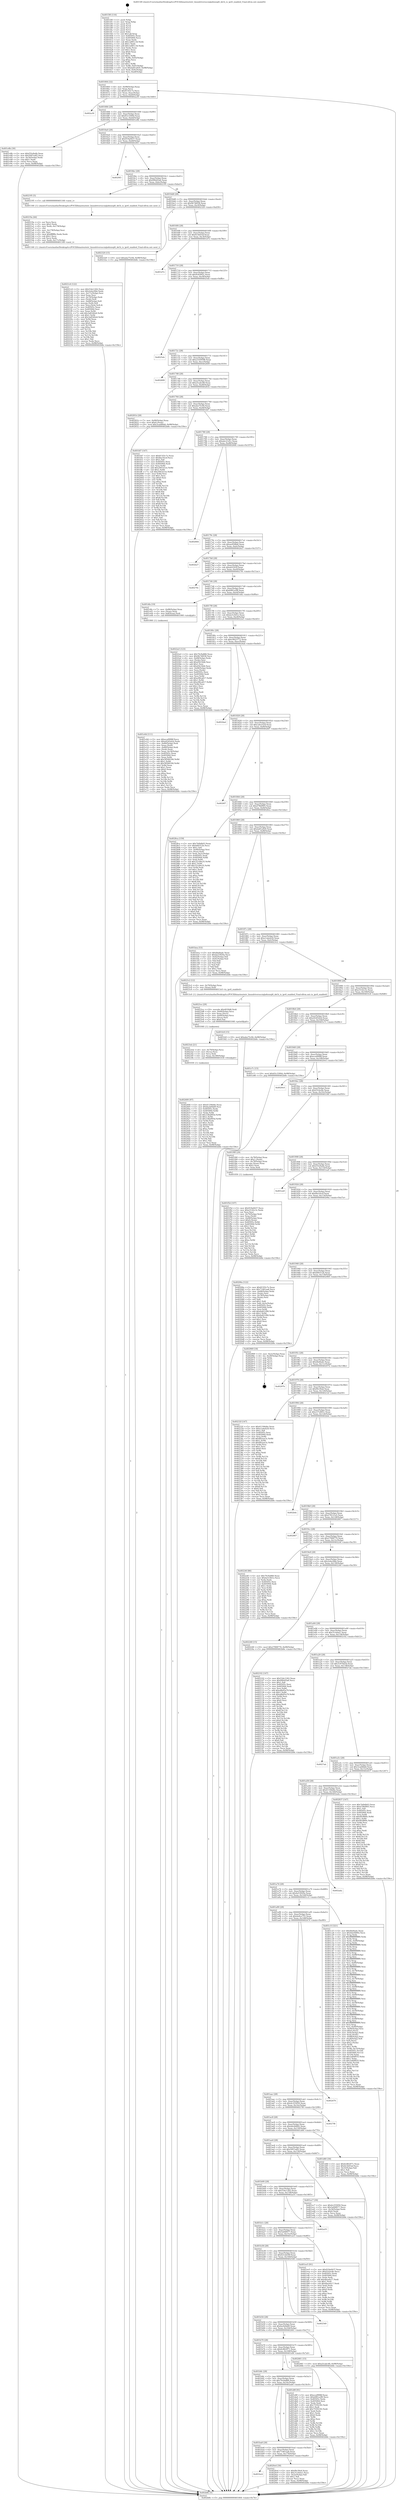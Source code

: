 digraph "0x4015f0" {
  label = "0x4015f0 (/mnt/c/Users/mathe/Desktop/tcc/POCII/binaries/extr_linuxdriversscsiqla4xxxql4_def.h_is_ipv6_enabled_Final-ollvm.out::main(0))"
  labelloc = "t"
  node[shape=record]

  Entry [label="",width=0.3,height=0.3,shape=circle,fillcolor=black,style=filled]
  "0x401664" [label="{
     0x401664 [32]\l
     | [instrs]\l
     &nbsp;&nbsp;0x401664 \<+6\>: mov -0x98(%rbp),%eax\l
     &nbsp;&nbsp;0x40166a \<+2\>: mov %eax,%ecx\l
     &nbsp;&nbsp;0x40166c \<+6\>: sub $0x815f3c7e,%ecx\l
     &nbsp;&nbsp;0x401672 \<+6\>: mov %eax,-0xac(%rbp)\l
     &nbsp;&nbsp;0x401678 \<+6\>: mov %ecx,-0xb0(%rbp)\l
     &nbsp;&nbsp;0x40167e \<+6\>: je 0000000000402a30 \<main+0x1440\>\l
  }"]
  "0x402a30" [label="{
     0x402a30\l
  }", style=dashed]
  "0x401684" [label="{
     0x401684 [28]\l
     | [instrs]\l
     &nbsp;&nbsp;0x401684 \<+5\>: jmp 0000000000401689 \<main+0x99\>\l
     &nbsp;&nbsp;0x401689 \<+6\>: mov -0xac(%rbp),%eax\l
     &nbsp;&nbsp;0x40168f \<+5\>: sub $0x83c3300d,%eax\l
     &nbsp;&nbsp;0x401694 \<+6\>: mov %eax,-0xb4(%rbp)\l
     &nbsp;&nbsp;0x40169a \<+6\>: je 0000000000401e8b \<main+0x89b\>\l
  }"]
  Exit [label="",width=0.3,height=0.3,shape=circle,fillcolor=black,style=filled,peripheries=2]
  "0x401e8b" [label="{
     0x401e8b [30]\l
     | [instrs]\l
     &nbsp;&nbsp;0x401e8b \<+5\>: mov $0xf35e9a4b,%eax\l
     &nbsp;&nbsp;0x401e90 \<+5\>: mov $0x5097edf2,%ecx\l
     &nbsp;&nbsp;0x401e95 \<+3\>: mov -0x34(%rbp),%edx\l
     &nbsp;&nbsp;0x401e98 \<+3\>: cmp $0x1,%edx\l
     &nbsp;&nbsp;0x401e9b \<+3\>: cmovl %ecx,%eax\l
     &nbsp;&nbsp;0x401e9e \<+6\>: mov %eax,-0x98(%rbp)\l
     &nbsp;&nbsp;0x401ea4 \<+5\>: jmp 0000000000402b8e \<main+0x159e\>\l
  }"]
  "0x4016a0" [label="{
     0x4016a0 [28]\l
     | [instrs]\l
     &nbsp;&nbsp;0x4016a0 \<+5\>: jmp 00000000004016a5 \<main+0xb5\>\l
     &nbsp;&nbsp;0x4016a5 \<+6\>: mov -0xac(%rbp),%eax\l
     &nbsp;&nbsp;0x4016ab \<+5\>: sub $0x919a0437,%eax\l
     &nbsp;&nbsp;0x4016b0 \<+6\>: mov %eax,-0xb8(%rbp)\l
     &nbsp;&nbsp;0x4016b6 \<+6\>: je 00000000004029f3 \<main+0x1403\>\l
  }"]
  "0x402400" [label="{
     0x402400 [97]\l
     | [instrs]\l
     &nbsp;&nbsp;0x402400 \<+5\>: mov $0x41194d4e,%eax\l
     &nbsp;&nbsp;0x402405 \<+5\>: mov $0x6a2b9dd9,%esi\l
     &nbsp;&nbsp;0x40240a \<+7\>: mov 0x40505c,%edx\l
     &nbsp;&nbsp;0x402411 \<+8\>: mov 0x405064,%r8d\l
     &nbsp;&nbsp;0x402419 \<+3\>: mov %edx,%r9d\l
     &nbsp;&nbsp;0x40241c \<+7\>: add $0x338a895d,%r9d\l
     &nbsp;&nbsp;0x402423 \<+4\>: sub $0x1,%r9d\l
     &nbsp;&nbsp;0x402427 \<+7\>: sub $0x338a895d,%r9d\l
     &nbsp;&nbsp;0x40242e \<+4\>: imul %r9d,%edx\l
     &nbsp;&nbsp;0x402432 \<+3\>: and $0x1,%edx\l
     &nbsp;&nbsp;0x402435 \<+3\>: cmp $0x0,%edx\l
     &nbsp;&nbsp;0x402438 \<+4\>: sete %r10b\l
     &nbsp;&nbsp;0x40243c \<+4\>: cmp $0xa,%r8d\l
     &nbsp;&nbsp;0x402440 \<+4\>: setl %r11b\l
     &nbsp;&nbsp;0x402444 \<+3\>: mov %r10b,%bl\l
     &nbsp;&nbsp;0x402447 \<+3\>: and %r11b,%bl\l
     &nbsp;&nbsp;0x40244a \<+3\>: xor %r11b,%r10b\l
     &nbsp;&nbsp;0x40244d \<+3\>: or %r10b,%bl\l
     &nbsp;&nbsp;0x402450 \<+3\>: test $0x1,%bl\l
     &nbsp;&nbsp;0x402453 \<+3\>: cmovne %esi,%eax\l
     &nbsp;&nbsp;0x402456 \<+6\>: mov %eax,-0x98(%rbp)\l
     &nbsp;&nbsp;0x40245c \<+5\>: jmp 0000000000402b8e \<main+0x159e\>\l
  }"]
  "0x4029f3" [label="{
     0x4029f3\l
  }", style=dashed]
  "0x4016bc" [label="{
     0x4016bc [28]\l
     | [instrs]\l
     &nbsp;&nbsp;0x4016bc \<+5\>: jmp 00000000004016c1 \<main+0xd1\>\l
     &nbsp;&nbsp;0x4016c1 \<+6\>: mov -0xac(%rbp),%eax\l
     &nbsp;&nbsp;0x4016c7 \<+5\>: sub $0x99fe83a6,%eax\l
     &nbsp;&nbsp;0x4016cc \<+6\>: mov %eax,-0xbc(%rbp)\l
     &nbsp;&nbsp;0x4016d2 \<+6\>: je 0000000000402195 \<main+0xba5\>\l
  }"]
  "0x4023eb" [label="{
     0x4023eb [21]\l
     | [instrs]\l
     &nbsp;&nbsp;0x4023eb \<+4\>: mov -0x70(%rbp),%rcx\l
     &nbsp;&nbsp;0x4023ef \<+3\>: mov (%rcx),%rcx\l
     &nbsp;&nbsp;0x4023f2 \<+3\>: mov %rcx,%rdi\l
     &nbsp;&nbsp;0x4023f5 \<+6\>: mov %eax,-0x180(%rbp)\l
     &nbsp;&nbsp;0x4023fb \<+5\>: call 0000000000401030 \<free@plt\>\l
     | [calls]\l
     &nbsp;&nbsp;0x401030 \{1\} (unknown)\l
  }"]
  "0x402195" [label="{
     0x402195 [5]\l
     | [instrs]\l
     &nbsp;&nbsp;0x402195 \<+5\>: call 0000000000401160 \<next_i\>\l
     | [calls]\l
     &nbsp;&nbsp;0x401160 \{1\} (/mnt/c/Users/mathe/Desktop/tcc/POCII/binaries/extr_linuxdriversscsiqla4xxxql4_def.h_is_ipv6_enabled_Final-ollvm.out::next_i)\l
  }"]
  "0x4016d8" [label="{
     0x4016d8 [28]\l
     | [instrs]\l
     &nbsp;&nbsp;0x4016d8 \<+5\>: jmp 00000000004016dd \<main+0xed\>\l
     &nbsp;&nbsp;0x4016dd \<+6\>: mov -0xac(%rbp),%eax\l
     &nbsp;&nbsp;0x4016e3 \<+5\>: sub $0x9b746f38,%eax\l
     &nbsp;&nbsp;0x4016e8 \<+6\>: mov %eax,-0xc0(%rbp)\l
     &nbsp;&nbsp;0x4016ee \<+6\>: je 0000000000402320 \<main+0xd30\>\l
  }"]
  "0x4023ce" [label="{
     0x4023ce [29]\l
     | [instrs]\l
     &nbsp;&nbsp;0x4023ce \<+10\>: movabs $0x4030d6,%rdi\l
     &nbsp;&nbsp;0x4023d8 \<+4\>: mov -0x60(%rbp),%rcx\l
     &nbsp;&nbsp;0x4023dc \<+2\>: mov %eax,(%rcx)\l
     &nbsp;&nbsp;0x4023de \<+4\>: mov -0x60(%rbp),%rcx\l
     &nbsp;&nbsp;0x4023e2 \<+2\>: mov (%rcx),%esi\l
     &nbsp;&nbsp;0x4023e4 \<+2\>: mov $0x0,%al\l
     &nbsp;&nbsp;0x4023e6 \<+5\>: call 0000000000401040 \<printf@plt\>\l
     | [calls]\l
     &nbsp;&nbsp;0x401040 \{1\} (unknown)\l
  }"]
  "0x402320" [label="{
     0x402320 [15]\l
     | [instrs]\l
     &nbsp;&nbsp;0x402320 \<+10\>: movl $0xaba75c04,-0x98(%rbp)\l
     &nbsp;&nbsp;0x40232a \<+5\>: jmp 0000000000402b8e \<main+0x159e\>\l
  }"]
  "0x4016f4" [label="{
     0x4016f4 [28]\l
     | [instrs]\l
     &nbsp;&nbsp;0x4016f4 \<+5\>: jmp 00000000004016f9 \<main+0x109\>\l
     &nbsp;&nbsp;0x4016f9 \<+6\>: mov -0xac(%rbp),%eax\l
     &nbsp;&nbsp;0x4016ff \<+5\>: sub $0x9c5b03af,%eax\l
     &nbsp;&nbsp;0x401704 \<+6\>: mov %eax,-0xc4(%rbp)\l
     &nbsp;&nbsp;0x40170a \<+6\>: je 0000000000401d7e \<main+0x78e\>\l
  }"]
  "0x4021c6" [label="{
     0x4021c6 [122]\l
     | [instrs]\l
     &nbsp;&nbsp;0x4021c6 \<+5\>: mov $0x53dc1262,%ecx\l
     &nbsp;&nbsp;0x4021cb \<+5\>: mov $0x2ebe2fbb,%edx\l
     &nbsp;&nbsp;0x4021d0 \<+6\>: mov -0x17c(%rbp),%esi\l
     &nbsp;&nbsp;0x4021d6 \<+3\>: imul %eax,%esi\l
     &nbsp;&nbsp;0x4021d9 \<+4\>: mov -0x70(%rbp),%rdi\l
     &nbsp;&nbsp;0x4021dd \<+3\>: mov (%rdi),%rdi\l
     &nbsp;&nbsp;0x4021e0 \<+4\>: mov -0x68(%rbp),%r8\l
     &nbsp;&nbsp;0x4021e4 \<+3\>: movslq (%r8),%r8\l
     &nbsp;&nbsp;0x4021e7 \<+4\>: mov %esi,(%rdi,%r8,4)\l
     &nbsp;&nbsp;0x4021eb \<+7\>: mov 0x40505c,%eax\l
     &nbsp;&nbsp;0x4021f2 \<+7\>: mov 0x405064,%esi\l
     &nbsp;&nbsp;0x4021f9 \<+3\>: mov %eax,%r9d\l
     &nbsp;&nbsp;0x4021fc \<+7\>: add $0x3a8540e6,%r9d\l
     &nbsp;&nbsp;0x402203 \<+4\>: sub $0x1,%r9d\l
     &nbsp;&nbsp;0x402207 \<+7\>: sub $0x3a8540e6,%r9d\l
     &nbsp;&nbsp;0x40220e \<+4\>: imul %r9d,%eax\l
     &nbsp;&nbsp;0x402212 \<+3\>: and $0x1,%eax\l
     &nbsp;&nbsp;0x402215 \<+3\>: cmp $0x0,%eax\l
     &nbsp;&nbsp;0x402218 \<+4\>: sete %r10b\l
     &nbsp;&nbsp;0x40221c \<+3\>: cmp $0xa,%esi\l
     &nbsp;&nbsp;0x40221f \<+4\>: setl %r11b\l
     &nbsp;&nbsp;0x402223 \<+3\>: mov %r10b,%bl\l
     &nbsp;&nbsp;0x402226 \<+3\>: and %r11b,%bl\l
     &nbsp;&nbsp;0x402229 \<+3\>: xor %r11b,%r10b\l
     &nbsp;&nbsp;0x40222c \<+3\>: or %r10b,%bl\l
     &nbsp;&nbsp;0x40222f \<+3\>: test $0x1,%bl\l
     &nbsp;&nbsp;0x402232 \<+3\>: cmovne %edx,%ecx\l
     &nbsp;&nbsp;0x402235 \<+6\>: mov %ecx,-0x98(%rbp)\l
     &nbsp;&nbsp;0x40223b \<+5\>: jmp 0000000000402b8e \<main+0x159e\>\l
  }"]
  "0x401d7e" [label="{
     0x401d7e\l
  }", style=dashed]
  "0x401710" [label="{
     0x401710 [28]\l
     | [instrs]\l
     &nbsp;&nbsp;0x401710 \<+5\>: jmp 0000000000401715 \<main+0x125\>\l
     &nbsp;&nbsp;0x401715 \<+6\>: mov -0xac(%rbp),%eax\l
     &nbsp;&nbsp;0x40171b \<+5\>: sub $0x9c65f02c,%eax\l
     &nbsp;&nbsp;0x401720 \<+6\>: mov %eax,-0xc8(%rbp)\l
     &nbsp;&nbsp;0x401726 \<+6\>: je 00000000004025eb \<main+0xffb\>\l
  }"]
  "0x40219a" [label="{
     0x40219a [44]\l
     | [instrs]\l
     &nbsp;&nbsp;0x40219a \<+2\>: xor %ecx,%ecx\l
     &nbsp;&nbsp;0x40219c \<+5\>: mov $0x2,%edx\l
     &nbsp;&nbsp;0x4021a1 \<+6\>: mov %edx,-0x178(%rbp)\l
     &nbsp;&nbsp;0x4021a7 \<+1\>: cltd\l
     &nbsp;&nbsp;0x4021a8 \<+6\>: mov -0x178(%rbp),%esi\l
     &nbsp;&nbsp;0x4021ae \<+2\>: idiv %esi\l
     &nbsp;&nbsp;0x4021b0 \<+6\>: imul $0xfffffffe,%edx,%edx\l
     &nbsp;&nbsp;0x4021b6 \<+3\>: sub $0x1,%ecx\l
     &nbsp;&nbsp;0x4021b9 \<+2\>: sub %ecx,%edx\l
     &nbsp;&nbsp;0x4021bb \<+6\>: mov %edx,-0x17c(%rbp)\l
     &nbsp;&nbsp;0x4021c1 \<+5\>: call 0000000000401160 \<next_i\>\l
     | [calls]\l
     &nbsp;&nbsp;0x401160 \{1\} (/mnt/c/Users/mathe/Desktop/tcc/POCII/binaries/extr_linuxdriversscsiqla4xxxql4_def.h_is_ipv6_enabled_Final-ollvm.out::next_i)\l
  }"]
  "0x4025eb" [label="{
     0x4025eb\l
  }", style=dashed]
  "0x40172c" [label="{
     0x40172c [28]\l
     | [instrs]\l
     &nbsp;&nbsp;0x40172c \<+5\>: jmp 0000000000401731 \<main+0x141\>\l
     &nbsp;&nbsp;0x401731 \<+6\>: mov -0xac(%rbp),%eax\l
     &nbsp;&nbsp;0x401737 \<+5\>: sub $0xa3359598,%eax\l
     &nbsp;&nbsp;0x40173c \<+6\>: mov %eax,-0xcc(%rbp)\l
     &nbsp;&nbsp;0x401742 \<+6\>: je 0000000000402609 \<main+0x1019\>\l
  }"]
  "0x401bc4" [label="{
     0x401bc4\l
  }", style=dashed]
  "0x402609" [label="{
     0x402609\l
  }", style=dashed]
  "0x401748" [label="{
     0x401748 [28]\l
     | [instrs]\l
     &nbsp;&nbsp;0x401748 \<+5\>: jmp 000000000040174d \<main+0x15d\>\l
     &nbsp;&nbsp;0x40174d \<+6\>: mov -0xac(%rbp),%eax\l
     &nbsp;&nbsp;0x401753 \<+5\>: sub $0xa5cabc48,%eax\l
     &nbsp;&nbsp;0x401758 \<+6\>: mov %eax,-0xd0(%rbp)\l
     &nbsp;&nbsp;0x40175e \<+6\>: je 000000000040281b \<main+0x122b\>\l
  }"]
  "0x4020e4" [label="{
     0x4020e4 [30]\l
     | [instrs]\l
     &nbsp;&nbsp;0x4020e4 \<+5\>: mov $0xf9e39a4,%eax\l
     &nbsp;&nbsp;0x4020e9 \<+5\>: mov $0x31cfeba1,%ecx\l
     &nbsp;&nbsp;0x4020ee \<+3\>: mov -0x2e(%rbp),%dl\l
     &nbsp;&nbsp;0x4020f1 \<+3\>: test $0x1,%dl\l
     &nbsp;&nbsp;0x4020f4 \<+3\>: cmovne %ecx,%eax\l
     &nbsp;&nbsp;0x4020f7 \<+6\>: mov %eax,-0x98(%rbp)\l
     &nbsp;&nbsp;0x4020fd \<+5\>: jmp 0000000000402b8e \<main+0x159e\>\l
  }"]
  "0x40281b" [label="{
     0x40281b [28]\l
     | [instrs]\l
     &nbsp;&nbsp;0x40281b \<+7\>: mov -0x90(%rbp),%rax\l
     &nbsp;&nbsp;0x402822 \<+6\>: movl $0x0,(%rax)\l
     &nbsp;&nbsp;0x402828 \<+10\>: movl $0x3cad46dd,-0x98(%rbp)\l
     &nbsp;&nbsp;0x402832 \<+5\>: jmp 0000000000402b8e \<main+0x159e\>\l
  }"]
  "0x401764" [label="{
     0x401764 [28]\l
     | [instrs]\l
     &nbsp;&nbsp;0x401764 \<+5\>: jmp 0000000000401769 \<main+0x179\>\l
     &nbsp;&nbsp;0x401769 \<+6\>: mov -0xac(%rbp),%eax\l
     &nbsp;&nbsp;0x40176f \<+5\>: sub $0xaba75c04,%eax\l
     &nbsp;&nbsp;0x401774 \<+6\>: mov %eax,-0xd4(%rbp)\l
     &nbsp;&nbsp;0x40177a \<+6\>: je 0000000000401fd7 \<main+0x9e7\>\l
  }"]
  "0x401ba8" [label="{
     0x401ba8 [28]\l
     | [instrs]\l
     &nbsp;&nbsp;0x401ba8 \<+5\>: jmp 0000000000401bad \<main+0x5bd\>\l
     &nbsp;&nbsp;0x401bad \<+6\>: mov -0xac(%rbp),%eax\l
     &nbsp;&nbsp;0x401bb3 \<+5\>: sub $0x71461aa6,%eax\l
     &nbsp;&nbsp;0x401bb8 \<+6\>: mov %eax,-0x170(%rbp)\l
     &nbsp;&nbsp;0x401bbe \<+6\>: je 00000000004020e4 \<main+0xaf4\>\l
  }"]
  "0x401fd7" [label="{
     0x401fd7 [147]\l
     | [instrs]\l
     &nbsp;&nbsp;0x401fd7 \<+5\>: mov $0x815f3c7e,%eax\l
     &nbsp;&nbsp;0x401fdc \<+5\>: mov $0xfba16cef,%ecx\l
     &nbsp;&nbsp;0x401fe1 \<+2\>: mov $0x1,%dl\l
     &nbsp;&nbsp;0x401fe3 \<+7\>: mov 0x40505c,%esi\l
     &nbsp;&nbsp;0x401fea \<+7\>: mov 0x405064,%edi\l
     &nbsp;&nbsp;0x401ff1 \<+3\>: mov %esi,%r8d\l
     &nbsp;&nbsp;0x401ff4 \<+7\>: add $0x2941b1ee,%r8d\l
     &nbsp;&nbsp;0x401ffb \<+4\>: sub $0x1,%r8d\l
     &nbsp;&nbsp;0x401fff \<+7\>: sub $0x2941b1ee,%r8d\l
     &nbsp;&nbsp;0x402006 \<+4\>: imul %r8d,%esi\l
     &nbsp;&nbsp;0x40200a \<+3\>: and $0x1,%esi\l
     &nbsp;&nbsp;0x40200d \<+3\>: cmp $0x0,%esi\l
     &nbsp;&nbsp;0x402010 \<+4\>: sete %r9b\l
     &nbsp;&nbsp;0x402014 \<+3\>: cmp $0xa,%edi\l
     &nbsp;&nbsp;0x402017 \<+4\>: setl %r10b\l
     &nbsp;&nbsp;0x40201b \<+3\>: mov %r9b,%r11b\l
     &nbsp;&nbsp;0x40201e \<+4\>: xor $0xff,%r11b\l
     &nbsp;&nbsp;0x402022 \<+3\>: mov %r10b,%bl\l
     &nbsp;&nbsp;0x402025 \<+3\>: xor $0xff,%bl\l
     &nbsp;&nbsp;0x402028 \<+3\>: xor $0x1,%dl\l
     &nbsp;&nbsp;0x40202b \<+3\>: mov %r11b,%r14b\l
     &nbsp;&nbsp;0x40202e \<+4\>: and $0xff,%r14b\l
     &nbsp;&nbsp;0x402032 \<+3\>: and %dl,%r9b\l
     &nbsp;&nbsp;0x402035 \<+3\>: mov %bl,%r15b\l
     &nbsp;&nbsp;0x402038 \<+4\>: and $0xff,%r15b\l
     &nbsp;&nbsp;0x40203c \<+3\>: and %dl,%r10b\l
     &nbsp;&nbsp;0x40203f \<+3\>: or %r9b,%r14b\l
     &nbsp;&nbsp;0x402042 \<+3\>: or %r10b,%r15b\l
     &nbsp;&nbsp;0x402045 \<+3\>: xor %r15b,%r14b\l
     &nbsp;&nbsp;0x402048 \<+3\>: or %bl,%r11b\l
     &nbsp;&nbsp;0x40204b \<+4\>: xor $0xff,%r11b\l
     &nbsp;&nbsp;0x40204f \<+3\>: or $0x1,%dl\l
     &nbsp;&nbsp;0x402052 \<+3\>: and %dl,%r11b\l
     &nbsp;&nbsp;0x402055 \<+3\>: or %r11b,%r14b\l
     &nbsp;&nbsp;0x402058 \<+4\>: test $0x1,%r14b\l
     &nbsp;&nbsp;0x40205c \<+3\>: cmovne %ecx,%eax\l
     &nbsp;&nbsp;0x40205f \<+6\>: mov %eax,-0x98(%rbp)\l
     &nbsp;&nbsp;0x402065 \<+5\>: jmp 0000000000402b8e \<main+0x159e\>\l
  }"]
  "0x401780" [label="{
     0x401780 [28]\l
     | [instrs]\l
     &nbsp;&nbsp;0x401780 \<+5\>: jmp 0000000000401785 \<main+0x195\>\l
     &nbsp;&nbsp;0x401785 \<+6\>: mov -0xac(%rbp),%eax\l
     &nbsp;&nbsp;0x40178b \<+5\>: sub $0xabc21d1c,%eax\l
     &nbsp;&nbsp;0x401790 \<+6\>: mov %eax,-0xd8(%rbp)\l
     &nbsp;&nbsp;0x401796 \<+6\>: je 0000000000402664 \<main+0x1074\>\l
  }"]
  "0x402ab0" [label="{
     0x402ab0\l
  }", style=dashed]
  "0x402664" [label="{
     0x402664\l
  }", style=dashed]
  "0x40179c" [label="{
     0x40179c [28]\l
     | [instrs]\l
     &nbsp;&nbsp;0x40179c \<+5\>: jmp 00000000004017a1 \<main+0x1b1\>\l
     &nbsp;&nbsp;0x4017a1 \<+6\>: mov -0xac(%rbp),%eax\l
     &nbsp;&nbsp;0x4017a7 \<+5\>: sub $0xae95f8a6,%eax\l
     &nbsp;&nbsp;0x4017ac \<+6\>: mov %eax,-0xdc(%rbp)\l
     &nbsp;&nbsp;0x4017b2 \<+6\>: je 0000000000402b27 \<main+0x1537\>\l
  }"]
  "0x401f5d" [label="{
     0x401f5d [107]\l
     | [instrs]\l
     &nbsp;&nbsp;0x401f5d \<+5\>: mov $0x919a0437,%ecx\l
     &nbsp;&nbsp;0x401f62 \<+5\>: mov $0xe5142c3c,%edx\l
     &nbsp;&nbsp;0x401f67 \<+2\>: xor %esi,%esi\l
     &nbsp;&nbsp;0x401f69 \<+4\>: mov -0x70(%rbp),%rdi\l
     &nbsp;&nbsp;0x401f6d \<+3\>: mov %rax,(%rdi)\l
     &nbsp;&nbsp;0x401f70 \<+4\>: mov -0x68(%rbp),%rax\l
     &nbsp;&nbsp;0x401f74 \<+6\>: movl $0x0,(%rax)\l
     &nbsp;&nbsp;0x401f7a \<+8\>: mov 0x40505c,%r8d\l
     &nbsp;&nbsp;0x401f82 \<+8\>: mov 0x405064,%r9d\l
     &nbsp;&nbsp;0x401f8a \<+3\>: sub $0x1,%esi\l
     &nbsp;&nbsp;0x401f8d \<+3\>: mov %r8d,%r10d\l
     &nbsp;&nbsp;0x401f90 \<+3\>: add %esi,%r10d\l
     &nbsp;&nbsp;0x401f93 \<+4\>: imul %r10d,%r8d\l
     &nbsp;&nbsp;0x401f97 \<+4\>: and $0x1,%r8d\l
     &nbsp;&nbsp;0x401f9b \<+4\>: cmp $0x0,%r8d\l
     &nbsp;&nbsp;0x401f9f \<+4\>: sete %r11b\l
     &nbsp;&nbsp;0x401fa3 \<+4\>: cmp $0xa,%r9d\l
     &nbsp;&nbsp;0x401fa7 \<+3\>: setl %bl\l
     &nbsp;&nbsp;0x401faa \<+3\>: mov %r11b,%r14b\l
     &nbsp;&nbsp;0x401fad \<+3\>: and %bl,%r14b\l
     &nbsp;&nbsp;0x401fb0 \<+3\>: xor %bl,%r11b\l
     &nbsp;&nbsp;0x401fb3 \<+3\>: or %r11b,%r14b\l
     &nbsp;&nbsp;0x401fb6 \<+4\>: test $0x1,%r14b\l
     &nbsp;&nbsp;0x401fba \<+3\>: cmovne %edx,%ecx\l
     &nbsp;&nbsp;0x401fbd \<+6\>: mov %ecx,-0x98(%rbp)\l
     &nbsp;&nbsp;0x401fc3 \<+5\>: jmp 0000000000402b8e \<main+0x159e\>\l
  }"]
  "0x402b27" [label="{
     0x402b27\l
  }", style=dashed]
  "0x4017b8" [label="{
     0x4017b8 [28]\l
     | [instrs]\l
     &nbsp;&nbsp;0x4017b8 \<+5\>: jmp 00000000004017bd \<main+0x1cd\>\l
     &nbsp;&nbsp;0x4017bd \<+6\>: mov -0xac(%rbp),%eax\l
     &nbsp;&nbsp;0x4017c3 \<+5\>: sub $0xafcf183f,%eax\l
     &nbsp;&nbsp;0x4017c8 \<+6\>: mov %eax,-0xe0(%rbp)\l
     &nbsp;&nbsp;0x4017ce \<+6\>: je 000000000040279c \<main+0x11ac\>\l
  }"]
  "0x401e0d" [label="{
     0x401e0d [111]\l
     | [instrs]\l
     &nbsp;&nbsp;0x401e0d \<+5\>: mov $0xeca9998f,%ecx\l
     &nbsp;&nbsp;0x401e12 \<+5\>: mov $0xe6245d2d,%edx\l
     &nbsp;&nbsp;0x401e17 \<+4\>: mov -0x80(%rbp),%rdi\l
     &nbsp;&nbsp;0x401e1b \<+2\>: mov %eax,(%rdi)\l
     &nbsp;&nbsp;0x401e1d \<+4\>: mov -0x80(%rbp),%rdi\l
     &nbsp;&nbsp;0x401e21 \<+2\>: mov (%rdi),%eax\l
     &nbsp;&nbsp;0x401e23 \<+3\>: mov %eax,-0x34(%rbp)\l
     &nbsp;&nbsp;0x401e26 \<+7\>: mov 0x40505c,%eax\l
     &nbsp;&nbsp;0x401e2d \<+7\>: mov 0x405064,%esi\l
     &nbsp;&nbsp;0x401e34 \<+3\>: mov %eax,%r8d\l
     &nbsp;&nbsp;0x401e37 \<+7\>: add $0x58566184,%r8d\l
     &nbsp;&nbsp;0x401e3e \<+4\>: sub $0x1,%r8d\l
     &nbsp;&nbsp;0x401e42 \<+7\>: sub $0x58566184,%r8d\l
     &nbsp;&nbsp;0x401e49 \<+4\>: imul %r8d,%eax\l
     &nbsp;&nbsp;0x401e4d \<+3\>: and $0x1,%eax\l
     &nbsp;&nbsp;0x401e50 \<+3\>: cmp $0x0,%eax\l
     &nbsp;&nbsp;0x401e53 \<+4\>: sete %r9b\l
     &nbsp;&nbsp;0x401e57 \<+3\>: cmp $0xa,%esi\l
     &nbsp;&nbsp;0x401e5a \<+4\>: setl %r10b\l
     &nbsp;&nbsp;0x401e5e \<+3\>: mov %r9b,%r11b\l
     &nbsp;&nbsp;0x401e61 \<+3\>: and %r10b,%r11b\l
     &nbsp;&nbsp;0x401e64 \<+3\>: xor %r10b,%r9b\l
     &nbsp;&nbsp;0x401e67 \<+3\>: or %r9b,%r11b\l
     &nbsp;&nbsp;0x401e6a \<+4\>: test $0x1,%r11b\l
     &nbsp;&nbsp;0x401e6e \<+3\>: cmovne %edx,%ecx\l
     &nbsp;&nbsp;0x401e71 \<+6\>: mov %ecx,-0x98(%rbp)\l
     &nbsp;&nbsp;0x401e77 \<+5\>: jmp 0000000000402b8e \<main+0x159e\>\l
  }"]
  "0x40279c" [label="{
     0x40279c\l
  }", style=dashed]
  "0x4017d4" [label="{
     0x4017d4 [28]\l
     | [instrs]\l
     &nbsp;&nbsp;0x4017d4 \<+5\>: jmp 00000000004017d9 \<main+0x1e9\>\l
     &nbsp;&nbsp;0x4017d9 \<+6\>: mov -0xac(%rbp),%eax\l
     &nbsp;&nbsp;0x4017df \<+5\>: sub $0xb981a2f8,%eax\l
     &nbsp;&nbsp;0x4017e4 \<+6\>: mov %eax,-0xe4(%rbp)\l
     &nbsp;&nbsp;0x4017ea \<+6\>: je 0000000000401dfa \<main+0x80a\>\l
  }"]
  "0x401b8c" [label="{
     0x401b8c [28]\l
     | [instrs]\l
     &nbsp;&nbsp;0x401b8c \<+5\>: jmp 0000000000401b91 \<main+0x5a1\>\l
     &nbsp;&nbsp;0x401b91 \<+6\>: mov -0xac(%rbp),%eax\l
     &nbsp;&nbsp;0x401b97 \<+5\>: sub $0x70c9a866,%eax\l
     &nbsp;&nbsp;0x401b9c \<+6\>: mov %eax,-0x16c(%rbp)\l
     &nbsp;&nbsp;0x401ba2 \<+6\>: je 0000000000402ab0 \<main+0x14c0\>\l
  }"]
  "0x401dfa" [label="{
     0x401dfa [19]\l
     | [instrs]\l
     &nbsp;&nbsp;0x401dfa \<+7\>: mov -0x88(%rbp),%rax\l
     &nbsp;&nbsp;0x401e01 \<+3\>: mov (%rax),%rax\l
     &nbsp;&nbsp;0x401e04 \<+4\>: mov 0x8(%rax),%rdi\l
     &nbsp;&nbsp;0x401e08 \<+5\>: call 0000000000401060 \<atoi@plt\>\l
     | [calls]\l
     &nbsp;&nbsp;0x401060 \{1\} (unknown)\l
  }"]
  "0x4017f0" [label="{
     0x4017f0 [28]\l
     | [instrs]\l
     &nbsp;&nbsp;0x4017f0 \<+5\>: jmp 00000000004017f5 \<main+0x205\>\l
     &nbsp;&nbsp;0x4017f5 \<+6\>: mov -0xac(%rbp),%eax\l
     &nbsp;&nbsp;0x4017fb \<+5\>: sub $0xbe5c9d1e,%eax\l
     &nbsp;&nbsp;0x401800 \<+6\>: mov %eax,-0xe8(%rbp)\l
     &nbsp;&nbsp;0x401806 \<+6\>: je 00000000004022a5 \<main+0xcb5\>\l
  }"]
  "0x401d9f" [label="{
     0x401d9f [91]\l
     | [instrs]\l
     &nbsp;&nbsp;0x401d9f \<+5\>: mov $0xeca9998f,%eax\l
     &nbsp;&nbsp;0x401da4 \<+5\>: mov $0xb981a2f8,%ecx\l
     &nbsp;&nbsp;0x401da9 \<+7\>: mov 0x40505c,%edx\l
     &nbsp;&nbsp;0x401db0 \<+7\>: mov 0x405064,%esi\l
     &nbsp;&nbsp;0x401db7 \<+2\>: mov %edx,%edi\l
     &nbsp;&nbsp;0x401db9 \<+6\>: sub $0x755923f2,%edi\l
     &nbsp;&nbsp;0x401dbf \<+3\>: sub $0x1,%edi\l
     &nbsp;&nbsp;0x401dc2 \<+6\>: add $0x755923f2,%edi\l
     &nbsp;&nbsp;0x401dc8 \<+3\>: imul %edi,%edx\l
     &nbsp;&nbsp;0x401dcb \<+3\>: and $0x1,%edx\l
     &nbsp;&nbsp;0x401dce \<+3\>: cmp $0x0,%edx\l
     &nbsp;&nbsp;0x401dd1 \<+4\>: sete %r8b\l
     &nbsp;&nbsp;0x401dd5 \<+3\>: cmp $0xa,%esi\l
     &nbsp;&nbsp;0x401dd8 \<+4\>: setl %r9b\l
     &nbsp;&nbsp;0x401ddc \<+3\>: mov %r8b,%r10b\l
     &nbsp;&nbsp;0x401ddf \<+3\>: and %r9b,%r10b\l
     &nbsp;&nbsp;0x401de2 \<+3\>: xor %r9b,%r8b\l
     &nbsp;&nbsp;0x401de5 \<+3\>: or %r8b,%r10b\l
     &nbsp;&nbsp;0x401de8 \<+4\>: test $0x1,%r10b\l
     &nbsp;&nbsp;0x401dec \<+3\>: cmovne %ecx,%eax\l
     &nbsp;&nbsp;0x401def \<+6\>: mov %eax,-0x98(%rbp)\l
     &nbsp;&nbsp;0x401df5 \<+5\>: jmp 0000000000402b8e \<main+0x159e\>\l
  }"]
  "0x4022a5" [label="{
     0x4022a5 [123]\l
     | [instrs]\l
     &nbsp;&nbsp;0x4022a5 \<+5\>: mov $0x70c9a866,%eax\l
     &nbsp;&nbsp;0x4022aa \<+5\>: mov $0x9b746f38,%ecx\l
     &nbsp;&nbsp;0x4022af \<+4\>: mov -0x68(%rbp),%rdx\l
     &nbsp;&nbsp;0x4022b3 \<+2\>: mov (%rdx),%esi\l
     &nbsp;&nbsp;0x4022b5 \<+6\>: add $0xd5fc5fd4,%esi\l
     &nbsp;&nbsp;0x4022bb \<+3\>: add $0x1,%esi\l
     &nbsp;&nbsp;0x4022be \<+6\>: sub $0xd5fc5fd4,%esi\l
     &nbsp;&nbsp;0x4022c4 \<+4\>: mov -0x68(%rbp),%rdx\l
     &nbsp;&nbsp;0x4022c8 \<+2\>: mov %esi,(%rdx)\l
     &nbsp;&nbsp;0x4022ca \<+7\>: mov 0x40505c,%esi\l
     &nbsp;&nbsp;0x4022d1 \<+7\>: mov 0x405064,%edi\l
     &nbsp;&nbsp;0x4022d8 \<+3\>: mov %esi,%r8d\l
     &nbsp;&nbsp;0x4022db \<+7\>: add $0xe08ca617,%r8d\l
     &nbsp;&nbsp;0x4022e2 \<+4\>: sub $0x1,%r8d\l
     &nbsp;&nbsp;0x4022e6 \<+7\>: sub $0xe08ca617,%r8d\l
     &nbsp;&nbsp;0x4022ed \<+4\>: imul %r8d,%esi\l
     &nbsp;&nbsp;0x4022f1 \<+3\>: and $0x1,%esi\l
     &nbsp;&nbsp;0x4022f4 \<+3\>: cmp $0x0,%esi\l
     &nbsp;&nbsp;0x4022f7 \<+4\>: sete %r9b\l
     &nbsp;&nbsp;0x4022fb \<+3\>: cmp $0xa,%edi\l
     &nbsp;&nbsp;0x4022fe \<+4\>: setl %r10b\l
     &nbsp;&nbsp;0x402302 \<+3\>: mov %r9b,%r11b\l
     &nbsp;&nbsp;0x402305 \<+3\>: and %r10b,%r11b\l
     &nbsp;&nbsp;0x402308 \<+3\>: xor %r10b,%r9b\l
     &nbsp;&nbsp;0x40230b \<+3\>: or %r9b,%r11b\l
     &nbsp;&nbsp;0x40230e \<+4\>: test $0x1,%r11b\l
     &nbsp;&nbsp;0x402312 \<+3\>: cmovne %ecx,%eax\l
     &nbsp;&nbsp;0x402315 \<+6\>: mov %eax,-0x98(%rbp)\l
     &nbsp;&nbsp;0x40231b \<+5\>: jmp 0000000000402b8e \<main+0x159e\>\l
  }"]
  "0x40180c" [label="{
     0x40180c [28]\l
     | [instrs]\l
     &nbsp;&nbsp;0x40180c \<+5\>: jmp 0000000000401811 \<main+0x221\>\l
     &nbsp;&nbsp;0x401811 \<+6\>: mov -0xac(%rbp),%eax\l
     &nbsp;&nbsp;0x401817 \<+5\>: sub $0xc9023772,%eax\l
     &nbsp;&nbsp;0x40181c \<+6\>: mov %eax,-0xec(%rbp)\l
     &nbsp;&nbsp;0x401822 \<+6\>: je 00000000004024ad \<main+0xebd\>\l
  }"]
  "0x401b70" [label="{
     0x401b70 [28]\l
     | [instrs]\l
     &nbsp;&nbsp;0x401b70 \<+5\>: jmp 0000000000401b75 \<main+0x585\>\l
     &nbsp;&nbsp;0x401b75 \<+6\>: mov -0xac(%rbp),%eax\l
     &nbsp;&nbsp;0x401b7b \<+5\>: sub $0x6c862971,%eax\l
     &nbsp;&nbsp;0x401b80 \<+6\>: mov %eax,-0x168(%rbp)\l
     &nbsp;&nbsp;0x401b86 \<+6\>: je 0000000000401d9f \<main+0x7af\>\l
  }"]
  "0x4024ad" [label="{
     0x4024ad\l
  }", style=dashed]
  "0x401828" [label="{
     0x401828 [28]\l
     | [instrs]\l
     &nbsp;&nbsp;0x401828 \<+5\>: jmp 000000000040182d \<main+0x23d\>\l
     &nbsp;&nbsp;0x40182d \<+6\>: mov -0xac(%rbp),%eax\l
     &nbsp;&nbsp;0x401833 \<+5\>: sub $0xca0ce5c8,%eax\l
     &nbsp;&nbsp;0x401838 \<+6\>: mov %eax,-0xf0(%rbp)\l
     &nbsp;&nbsp;0x40183e \<+6\>: je 00000000004026f7 \<main+0x1107\>\l
  }"]
  "0x402461" [label="{
     0x402461 [15]\l
     | [instrs]\l
     &nbsp;&nbsp;0x402461 \<+10\>: movl $0xa5cabc48,-0x98(%rbp)\l
     &nbsp;&nbsp;0x40246b \<+5\>: jmp 0000000000402b8e \<main+0x159e\>\l
  }"]
  "0x4026f7" [label="{
     0x4026f7\l
  }", style=dashed]
  "0x401844" [label="{
     0x401844 [28]\l
     | [instrs]\l
     &nbsp;&nbsp;0x401844 \<+5\>: jmp 0000000000401849 \<main+0x259\>\l
     &nbsp;&nbsp;0x401849 \<+6\>: mov -0xac(%rbp),%eax\l
     &nbsp;&nbsp;0x40184f \<+5\>: sub $0xd78bf905,%eax\l
     &nbsp;&nbsp;0x401854 \<+6\>: mov %eax,-0xf4(%rbp)\l
     &nbsp;&nbsp;0x40185a \<+6\>: je 00000000004028ca \<main+0x12da\>\l
  }"]
  "0x401b54" [label="{
     0x401b54 [28]\l
     | [instrs]\l
     &nbsp;&nbsp;0x401b54 \<+5\>: jmp 0000000000401b59 \<main+0x569\>\l
     &nbsp;&nbsp;0x401b59 \<+6\>: mov -0xac(%rbp),%eax\l
     &nbsp;&nbsp;0x401b5f \<+5\>: sub $0x6a2b9dd9,%eax\l
     &nbsp;&nbsp;0x401b64 \<+6\>: mov %eax,-0x164(%rbp)\l
     &nbsp;&nbsp;0x401b6a \<+6\>: je 0000000000402461 \<main+0xe71\>\l
  }"]
  "0x4028ca" [label="{
     0x4028ca [159]\l
     | [instrs]\l
     &nbsp;&nbsp;0x4028ca \<+5\>: mov $0x7b0bfb03,%eax\l
     &nbsp;&nbsp;0x4028cf \<+5\>: mov $0xb60312b,%ecx\l
     &nbsp;&nbsp;0x4028d4 \<+2\>: mov $0x1,%dl\l
     &nbsp;&nbsp;0x4028d6 \<+7\>: mov -0x90(%rbp),%rsi\l
     &nbsp;&nbsp;0x4028dd \<+2\>: mov (%rsi),%edi\l
     &nbsp;&nbsp;0x4028df \<+3\>: mov %edi,-0x2c(%rbp)\l
     &nbsp;&nbsp;0x4028e2 \<+7\>: mov 0x40505c,%edi\l
     &nbsp;&nbsp;0x4028e9 \<+8\>: mov 0x405064,%r8d\l
     &nbsp;&nbsp;0x4028f1 \<+3\>: mov %edi,%r9d\l
     &nbsp;&nbsp;0x4028f4 \<+7\>: sub $0x321d9a35,%r9d\l
     &nbsp;&nbsp;0x4028fb \<+4\>: sub $0x1,%r9d\l
     &nbsp;&nbsp;0x4028ff \<+7\>: add $0x321d9a35,%r9d\l
     &nbsp;&nbsp;0x402906 \<+4\>: imul %r9d,%edi\l
     &nbsp;&nbsp;0x40290a \<+3\>: and $0x1,%edi\l
     &nbsp;&nbsp;0x40290d \<+3\>: cmp $0x0,%edi\l
     &nbsp;&nbsp;0x402910 \<+4\>: sete %r10b\l
     &nbsp;&nbsp;0x402914 \<+4\>: cmp $0xa,%r8d\l
     &nbsp;&nbsp;0x402918 \<+4\>: setl %r11b\l
     &nbsp;&nbsp;0x40291c \<+3\>: mov %r10b,%bl\l
     &nbsp;&nbsp;0x40291f \<+3\>: xor $0xff,%bl\l
     &nbsp;&nbsp;0x402922 \<+3\>: mov %r11b,%r14b\l
     &nbsp;&nbsp;0x402925 \<+4\>: xor $0xff,%r14b\l
     &nbsp;&nbsp;0x402929 \<+3\>: xor $0x0,%dl\l
     &nbsp;&nbsp;0x40292c \<+3\>: mov %bl,%r15b\l
     &nbsp;&nbsp;0x40292f \<+4\>: and $0x0,%r15b\l
     &nbsp;&nbsp;0x402933 \<+3\>: and %dl,%r10b\l
     &nbsp;&nbsp;0x402936 \<+3\>: mov %r14b,%r12b\l
     &nbsp;&nbsp;0x402939 \<+4\>: and $0x0,%r12b\l
     &nbsp;&nbsp;0x40293d \<+3\>: and %dl,%r11b\l
     &nbsp;&nbsp;0x402940 \<+3\>: or %r10b,%r15b\l
     &nbsp;&nbsp;0x402943 \<+3\>: or %r11b,%r12b\l
     &nbsp;&nbsp;0x402946 \<+3\>: xor %r12b,%r15b\l
     &nbsp;&nbsp;0x402949 \<+3\>: or %r14b,%bl\l
     &nbsp;&nbsp;0x40294c \<+3\>: xor $0xff,%bl\l
     &nbsp;&nbsp;0x40294f \<+3\>: or $0x0,%dl\l
     &nbsp;&nbsp;0x402952 \<+2\>: and %dl,%bl\l
     &nbsp;&nbsp;0x402954 \<+3\>: or %bl,%r15b\l
     &nbsp;&nbsp;0x402957 \<+4\>: test $0x1,%r15b\l
     &nbsp;&nbsp;0x40295b \<+3\>: cmovne %ecx,%eax\l
     &nbsp;&nbsp;0x40295e \<+6\>: mov %eax,-0x98(%rbp)\l
     &nbsp;&nbsp;0x402964 \<+5\>: jmp 0000000000402b8e \<main+0x159e\>\l
  }"]
  "0x401860" [label="{
     0x401860 [28]\l
     | [instrs]\l
     &nbsp;&nbsp;0x401860 \<+5\>: jmp 0000000000401865 \<main+0x275\>\l
     &nbsp;&nbsp;0x401865 \<+6\>: mov -0xac(%rbp),%eax\l
     &nbsp;&nbsp;0x40186b \<+5\>: sub $0xda81a920,%eax\l
     &nbsp;&nbsp;0x401870 \<+6\>: mov %eax,-0xf8(%rbp)\l
     &nbsp;&nbsp;0x401876 \<+6\>: je 0000000000401bea \<main+0x5fa\>\l
  }"]
  "0x402540" [label="{
     0x402540\l
  }", style=dashed]
  "0x401bea" [label="{
     0x401bea [53]\l
     | [instrs]\l
     &nbsp;&nbsp;0x401bea \<+5\>: mov $0xdbd4adc,%eax\l
     &nbsp;&nbsp;0x401bef \<+5\>: mov $0x4a53920a,%ecx\l
     &nbsp;&nbsp;0x401bf4 \<+6\>: mov -0x92(%rbp),%dl\l
     &nbsp;&nbsp;0x401bfa \<+7\>: mov -0x91(%rbp),%sil\l
     &nbsp;&nbsp;0x401c01 \<+3\>: mov %dl,%dil\l
     &nbsp;&nbsp;0x401c04 \<+3\>: and %sil,%dil\l
     &nbsp;&nbsp;0x401c07 \<+3\>: xor %sil,%dl\l
     &nbsp;&nbsp;0x401c0a \<+3\>: or %dl,%dil\l
     &nbsp;&nbsp;0x401c0d \<+4\>: test $0x1,%dil\l
     &nbsp;&nbsp;0x401c11 \<+3\>: cmovne %ecx,%eax\l
     &nbsp;&nbsp;0x401c14 \<+6\>: mov %eax,-0x98(%rbp)\l
     &nbsp;&nbsp;0x401c1a \<+5\>: jmp 0000000000402b8e \<main+0x159e\>\l
  }"]
  "0x40187c" [label="{
     0x40187c [28]\l
     | [instrs]\l
     &nbsp;&nbsp;0x40187c \<+5\>: jmp 0000000000401881 \<main+0x291\>\l
     &nbsp;&nbsp;0x401881 \<+6\>: mov -0xac(%rbp),%eax\l
     &nbsp;&nbsp;0x401887 \<+5\>: sub $0xe1abeb24,%eax\l
     &nbsp;&nbsp;0x40188c \<+6\>: mov %eax,-0xfc(%rbp)\l
     &nbsp;&nbsp;0x401892 \<+6\>: je 00000000004023c2 \<main+0xdd2\>\l
  }"]
  "0x402b8e" [label="{
     0x402b8e [5]\l
     | [instrs]\l
     &nbsp;&nbsp;0x402b8e \<+5\>: jmp 0000000000401664 \<main+0x74\>\l
  }"]
  "0x4015f0" [label="{
     0x4015f0 [116]\l
     | [instrs]\l
     &nbsp;&nbsp;0x4015f0 \<+1\>: push %rbp\l
     &nbsp;&nbsp;0x4015f1 \<+3\>: mov %rsp,%rbp\l
     &nbsp;&nbsp;0x4015f4 \<+2\>: push %r15\l
     &nbsp;&nbsp;0x4015f6 \<+2\>: push %r14\l
     &nbsp;&nbsp;0x4015f8 \<+2\>: push %r13\l
     &nbsp;&nbsp;0x4015fa \<+2\>: push %r12\l
     &nbsp;&nbsp;0x4015fc \<+1\>: push %rbx\l
     &nbsp;&nbsp;0x4015fd \<+7\>: sub $0x1a8,%rsp\l
     &nbsp;&nbsp;0x401604 \<+7\>: mov 0x40505c,%eax\l
     &nbsp;&nbsp;0x40160b \<+7\>: mov 0x405064,%ecx\l
     &nbsp;&nbsp;0x401612 \<+2\>: mov %eax,%edx\l
     &nbsp;&nbsp;0x401614 \<+6\>: sub $0x1a681c3d,%edx\l
     &nbsp;&nbsp;0x40161a \<+3\>: sub $0x1,%edx\l
     &nbsp;&nbsp;0x40161d \<+6\>: add $0x1a681c3d,%edx\l
     &nbsp;&nbsp;0x401623 \<+3\>: imul %edx,%eax\l
     &nbsp;&nbsp;0x401626 \<+3\>: and $0x1,%eax\l
     &nbsp;&nbsp;0x401629 \<+3\>: cmp $0x0,%eax\l
     &nbsp;&nbsp;0x40162c \<+4\>: sete %r8b\l
     &nbsp;&nbsp;0x401630 \<+4\>: and $0x1,%r8b\l
     &nbsp;&nbsp;0x401634 \<+7\>: mov %r8b,-0x92(%rbp)\l
     &nbsp;&nbsp;0x40163b \<+3\>: cmp $0xa,%ecx\l
     &nbsp;&nbsp;0x40163e \<+4\>: setl %r8b\l
     &nbsp;&nbsp;0x401642 \<+4\>: and $0x1,%r8b\l
     &nbsp;&nbsp;0x401646 \<+7\>: mov %r8b,-0x91(%rbp)\l
     &nbsp;&nbsp;0x40164d \<+10\>: movl $0xda81a920,-0x98(%rbp)\l
     &nbsp;&nbsp;0x401657 \<+6\>: mov %edi,-0x9c(%rbp)\l
     &nbsp;&nbsp;0x40165d \<+7\>: mov %rsi,-0xa8(%rbp)\l
  }"]
  "0x401b38" [label="{
     0x401b38 [28]\l
     | [instrs]\l
     &nbsp;&nbsp;0x401b38 \<+5\>: jmp 0000000000401b3d \<main+0x54d\>\l
     &nbsp;&nbsp;0x401b3d \<+6\>: mov -0xac(%rbp),%eax\l
     &nbsp;&nbsp;0x401b43 \<+5\>: sub $0x621dd30f,%eax\l
     &nbsp;&nbsp;0x401b48 \<+6\>: mov %eax,-0x160(%rbp)\l
     &nbsp;&nbsp;0x401b4e \<+6\>: je 0000000000402540 \<main+0xf50\>\l
  }"]
  "0x4023c2" [label="{
     0x4023c2 [12]\l
     | [instrs]\l
     &nbsp;&nbsp;0x4023c2 \<+4\>: mov -0x70(%rbp),%rax\l
     &nbsp;&nbsp;0x4023c6 \<+3\>: mov (%rax),%rdi\l
     &nbsp;&nbsp;0x4023c9 \<+5\>: call 00000000004013c0 \<is_ipv6_enabled\>\l
     | [calls]\l
     &nbsp;&nbsp;0x4013c0 \{1\} (/mnt/c/Users/mathe/Desktop/tcc/POCII/binaries/extr_linuxdriversscsiqla4xxxql4_def.h_is_ipv6_enabled_Final-ollvm.out::is_ipv6_enabled)\l
  }"]
  "0x401898" [label="{
     0x401898 [28]\l
     | [instrs]\l
     &nbsp;&nbsp;0x401898 \<+5\>: jmp 000000000040189d \<main+0x2ad\>\l
     &nbsp;&nbsp;0x40189d \<+6\>: mov -0xac(%rbp),%eax\l
     &nbsp;&nbsp;0x4018a3 \<+5\>: sub $0xe5142c3c,%eax\l
     &nbsp;&nbsp;0x4018a8 \<+6\>: mov %eax,-0x100(%rbp)\l
     &nbsp;&nbsp;0x4018ae \<+6\>: je 0000000000401fc8 \<main+0x9d8\>\l
  }"]
  "0x401ee5" [label="{
     0x401ee5 [91]\l
     | [instrs]\l
     &nbsp;&nbsp;0x401ee5 \<+5\>: mov $0x919a0437,%eax\l
     &nbsp;&nbsp;0x401eea \<+5\>: mov $0xf1fcbc8e,%ecx\l
     &nbsp;&nbsp;0x401eef \<+7\>: mov 0x40505c,%edx\l
     &nbsp;&nbsp;0x401ef6 \<+7\>: mov 0x405064,%esi\l
     &nbsp;&nbsp;0x401efd \<+2\>: mov %edx,%edi\l
     &nbsp;&nbsp;0x401eff \<+6\>: add $0x4beafa17,%edi\l
     &nbsp;&nbsp;0x401f05 \<+3\>: sub $0x1,%edi\l
     &nbsp;&nbsp;0x401f08 \<+6\>: sub $0x4beafa17,%edi\l
     &nbsp;&nbsp;0x401f0e \<+3\>: imul %edi,%edx\l
     &nbsp;&nbsp;0x401f11 \<+3\>: and $0x1,%edx\l
     &nbsp;&nbsp;0x401f14 \<+3\>: cmp $0x0,%edx\l
     &nbsp;&nbsp;0x401f17 \<+4\>: sete %r8b\l
     &nbsp;&nbsp;0x401f1b \<+3\>: cmp $0xa,%esi\l
     &nbsp;&nbsp;0x401f1e \<+4\>: setl %r9b\l
     &nbsp;&nbsp;0x401f22 \<+3\>: mov %r8b,%r10b\l
     &nbsp;&nbsp;0x401f25 \<+3\>: and %r9b,%r10b\l
     &nbsp;&nbsp;0x401f28 \<+3\>: xor %r9b,%r8b\l
     &nbsp;&nbsp;0x401f2b \<+3\>: or %r8b,%r10b\l
     &nbsp;&nbsp;0x401f2e \<+4\>: test $0x1,%r10b\l
     &nbsp;&nbsp;0x401f32 \<+3\>: cmovne %ecx,%eax\l
     &nbsp;&nbsp;0x401f35 \<+6\>: mov %eax,-0x98(%rbp)\l
     &nbsp;&nbsp;0x401f3b \<+5\>: jmp 0000000000402b8e \<main+0x159e\>\l
  }"]
  "0x401fc8" [label="{
     0x401fc8 [15]\l
     | [instrs]\l
     &nbsp;&nbsp;0x401fc8 \<+10\>: movl $0xaba75c04,-0x98(%rbp)\l
     &nbsp;&nbsp;0x401fd2 \<+5\>: jmp 0000000000402b8e \<main+0x159e\>\l
  }"]
  "0x4018b4" [label="{
     0x4018b4 [28]\l
     | [instrs]\l
     &nbsp;&nbsp;0x4018b4 \<+5\>: jmp 00000000004018b9 \<main+0x2c9\>\l
     &nbsp;&nbsp;0x4018b9 \<+6\>: mov -0xac(%rbp),%eax\l
     &nbsp;&nbsp;0x4018bf \<+5\>: sub $0xe6245d2d,%eax\l
     &nbsp;&nbsp;0x4018c4 \<+6\>: mov %eax,-0x104(%rbp)\l
     &nbsp;&nbsp;0x4018ca \<+6\>: je 0000000000401e7c \<main+0x88c\>\l
  }"]
  "0x401b1c" [label="{
     0x401b1c [28]\l
     | [instrs]\l
     &nbsp;&nbsp;0x401b1c \<+5\>: jmp 0000000000401b21 \<main+0x531\>\l
     &nbsp;&nbsp;0x401b21 \<+6\>: mov -0xac(%rbp),%eax\l
     &nbsp;&nbsp;0x401b27 \<+5\>: sub $0x5a04f077,%eax\l
     &nbsp;&nbsp;0x401b2c \<+6\>: mov %eax,-0x15c(%rbp)\l
     &nbsp;&nbsp;0x401b32 \<+6\>: je 0000000000401ee5 \<main+0x8f5\>\l
  }"]
  "0x401e7c" [label="{
     0x401e7c [15]\l
     | [instrs]\l
     &nbsp;&nbsp;0x401e7c \<+10\>: movl $0x83c3300d,-0x98(%rbp)\l
     &nbsp;&nbsp;0x401e86 \<+5\>: jmp 0000000000402b8e \<main+0x159e\>\l
  }"]
  "0x4018d0" [label="{
     0x4018d0 [28]\l
     | [instrs]\l
     &nbsp;&nbsp;0x4018d0 \<+5\>: jmp 00000000004018d5 \<main+0x2e5\>\l
     &nbsp;&nbsp;0x4018d5 \<+6\>: mov -0xac(%rbp),%eax\l
     &nbsp;&nbsp;0x4018db \<+5\>: sub $0xeca9998f,%eax\l
     &nbsp;&nbsp;0x4018e0 \<+6\>: mov %eax,-0x108(%rbp)\l
     &nbsp;&nbsp;0x4018e6 \<+6\>: je 00000000004029c0 \<main+0x13d0\>\l
  }"]
  "0x402a55" [label="{
     0x402a55\l
  }", style=dashed]
  "0x4029c0" [label="{
     0x4029c0\l
  }", style=dashed]
  "0x4018ec" [label="{
     0x4018ec [28]\l
     | [instrs]\l
     &nbsp;&nbsp;0x4018ec \<+5\>: jmp 00000000004018f1 \<main+0x301\>\l
     &nbsp;&nbsp;0x4018f1 \<+6\>: mov -0xac(%rbp),%eax\l
     &nbsp;&nbsp;0x4018f7 \<+5\>: sub $0xf1fcbc8e,%eax\l
     &nbsp;&nbsp;0x4018fc \<+6\>: mov %eax,-0x10c(%rbp)\l
     &nbsp;&nbsp;0x401902 \<+6\>: je 0000000000401f40 \<main+0x950\>\l
  }"]
  "0x401b00" [label="{
     0x401b00 [28]\l
     | [instrs]\l
     &nbsp;&nbsp;0x401b00 \<+5\>: jmp 0000000000401b05 \<main+0x515\>\l
     &nbsp;&nbsp;0x401b05 \<+6\>: mov -0xac(%rbp),%eax\l
     &nbsp;&nbsp;0x401b0b \<+5\>: sub $0x53dc1262,%eax\l
     &nbsp;&nbsp;0x401b10 \<+6\>: mov %eax,-0x158(%rbp)\l
     &nbsp;&nbsp;0x401b16 \<+6\>: je 0000000000402a55 \<main+0x1465\>\l
  }"]
  "0x401f40" [label="{
     0x401f40 [29]\l
     | [instrs]\l
     &nbsp;&nbsp;0x401f40 \<+4\>: mov -0x78(%rbp),%rax\l
     &nbsp;&nbsp;0x401f44 \<+6\>: movl $0x1,(%rax)\l
     &nbsp;&nbsp;0x401f4a \<+4\>: mov -0x78(%rbp),%rax\l
     &nbsp;&nbsp;0x401f4e \<+3\>: movslq (%rax),%rax\l
     &nbsp;&nbsp;0x401f51 \<+4\>: shl $0x2,%rax\l
     &nbsp;&nbsp;0x401f55 \<+3\>: mov %rax,%rdi\l
     &nbsp;&nbsp;0x401f58 \<+5\>: call 0000000000401050 \<malloc@plt\>\l
     | [calls]\l
     &nbsp;&nbsp;0x401050 \{1\} (unknown)\l
  }"]
  "0x401908" [label="{
     0x401908 [28]\l
     | [instrs]\l
     &nbsp;&nbsp;0x401908 \<+5\>: jmp 000000000040190d \<main+0x31d\>\l
     &nbsp;&nbsp;0x40190d \<+6\>: mov -0xac(%rbp),%eax\l
     &nbsp;&nbsp;0x401913 \<+5\>: sub $0xf35e9a4b,%eax\l
     &nbsp;&nbsp;0x401918 \<+6\>: mov %eax,-0x110(%rbp)\l
     &nbsp;&nbsp;0x40191e \<+6\>: je 0000000000401ea9 \<main+0x8b9\>\l
  }"]
  "0x401ec7" [label="{
     0x401ec7 [30]\l
     | [instrs]\l
     &nbsp;&nbsp;0x401ec7 \<+5\>: mov $0x4c255050,%eax\l
     &nbsp;&nbsp;0x401ecc \<+5\>: mov $0x5a04f077,%ecx\l
     &nbsp;&nbsp;0x401ed1 \<+3\>: mov -0x34(%rbp),%edx\l
     &nbsp;&nbsp;0x401ed4 \<+3\>: cmp $0x0,%edx\l
     &nbsp;&nbsp;0x401ed7 \<+3\>: cmove %ecx,%eax\l
     &nbsp;&nbsp;0x401eda \<+6\>: mov %eax,-0x98(%rbp)\l
     &nbsp;&nbsp;0x401ee0 \<+5\>: jmp 0000000000402b8e \<main+0x159e\>\l
  }"]
  "0x401ea9" [label="{
     0x401ea9\l
  }", style=dashed]
  "0x401924" [label="{
     0x401924 [28]\l
     | [instrs]\l
     &nbsp;&nbsp;0x401924 \<+5\>: jmp 0000000000401929 \<main+0x339\>\l
     &nbsp;&nbsp;0x401929 \<+6\>: mov -0xac(%rbp),%eax\l
     &nbsp;&nbsp;0x40192f \<+5\>: sub $0xfba16cef,%eax\l
     &nbsp;&nbsp;0x401934 \<+6\>: mov %eax,-0x114(%rbp)\l
     &nbsp;&nbsp;0x40193a \<+6\>: je 000000000040206a \<main+0xa7a\>\l
  }"]
  "0x401ae4" [label="{
     0x401ae4 [28]\l
     | [instrs]\l
     &nbsp;&nbsp;0x401ae4 \<+5\>: jmp 0000000000401ae9 \<main+0x4f9\>\l
     &nbsp;&nbsp;0x401ae9 \<+6\>: mov -0xac(%rbp),%eax\l
     &nbsp;&nbsp;0x401aef \<+5\>: sub $0x5097edf2,%eax\l
     &nbsp;&nbsp;0x401af4 \<+6\>: mov %eax,-0x154(%rbp)\l
     &nbsp;&nbsp;0x401afa \<+6\>: je 0000000000401ec7 \<main+0x8d7\>\l
  }"]
  "0x40206a" [label="{
     0x40206a [122]\l
     | [instrs]\l
     &nbsp;&nbsp;0x40206a \<+5\>: mov $0x815f3c7e,%eax\l
     &nbsp;&nbsp;0x40206f \<+5\>: mov $0x71461aa6,%ecx\l
     &nbsp;&nbsp;0x402074 \<+4\>: mov -0x68(%rbp),%rdx\l
     &nbsp;&nbsp;0x402078 \<+2\>: mov (%rdx),%esi\l
     &nbsp;&nbsp;0x40207a \<+4\>: mov -0x78(%rbp),%rdx\l
     &nbsp;&nbsp;0x40207e \<+2\>: cmp (%rdx),%esi\l
     &nbsp;&nbsp;0x402080 \<+4\>: setl %dil\l
     &nbsp;&nbsp;0x402084 \<+4\>: and $0x1,%dil\l
     &nbsp;&nbsp;0x402088 \<+4\>: mov %dil,-0x2e(%rbp)\l
     &nbsp;&nbsp;0x40208c \<+7\>: mov 0x40505c,%esi\l
     &nbsp;&nbsp;0x402093 \<+8\>: mov 0x405064,%r8d\l
     &nbsp;&nbsp;0x40209b \<+3\>: mov %esi,%r9d\l
     &nbsp;&nbsp;0x40209e \<+7\>: add $0x6a821f90,%r9d\l
     &nbsp;&nbsp;0x4020a5 \<+4\>: sub $0x1,%r9d\l
     &nbsp;&nbsp;0x4020a9 \<+7\>: sub $0x6a821f90,%r9d\l
     &nbsp;&nbsp;0x4020b0 \<+4\>: imul %r9d,%esi\l
     &nbsp;&nbsp;0x4020b4 \<+3\>: and $0x1,%esi\l
     &nbsp;&nbsp;0x4020b7 \<+3\>: cmp $0x0,%esi\l
     &nbsp;&nbsp;0x4020ba \<+4\>: sete %dil\l
     &nbsp;&nbsp;0x4020be \<+4\>: cmp $0xa,%r8d\l
     &nbsp;&nbsp;0x4020c2 \<+4\>: setl %r10b\l
     &nbsp;&nbsp;0x4020c6 \<+3\>: mov %dil,%r11b\l
     &nbsp;&nbsp;0x4020c9 \<+3\>: and %r10b,%r11b\l
     &nbsp;&nbsp;0x4020cc \<+3\>: xor %r10b,%dil\l
     &nbsp;&nbsp;0x4020cf \<+3\>: or %dil,%r11b\l
     &nbsp;&nbsp;0x4020d2 \<+4\>: test $0x1,%r11b\l
     &nbsp;&nbsp;0x4020d6 \<+3\>: cmovne %ecx,%eax\l
     &nbsp;&nbsp;0x4020d9 \<+6\>: mov %eax,-0x98(%rbp)\l
     &nbsp;&nbsp;0x4020df \<+5\>: jmp 0000000000402b8e \<main+0x159e\>\l
  }"]
  "0x401940" [label="{
     0x401940 [28]\l
     | [instrs]\l
     &nbsp;&nbsp;0x401940 \<+5\>: jmp 0000000000401945 \<main+0x355\>\l
     &nbsp;&nbsp;0x401945 \<+6\>: mov -0xac(%rbp),%eax\l
     &nbsp;&nbsp;0x40194b \<+5\>: sub $0xb60312b,%eax\l
     &nbsp;&nbsp;0x401950 \<+6\>: mov %eax,-0x118(%rbp)\l
     &nbsp;&nbsp;0x401956 \<+6\>: je 0000000000402969 \<main+0x1379\>\l
  }"]
  "0x401d60" [label="{
     0x401d60 [30]\l
     | [instrs]\l
     &nbsp;&nbsp;0x401d60 \<+5\>: mov $0x6c862971,%eax\l
     &nbsp;&nbsp;0x401d65 \<+5\>: mov $0x9c5b03af,%ecx\l
     &nbsp;&nbsp;0x401d6a \<+3\>: mov -0x35(%rbp),%dl\l
     &nbsp;&nbsp;0x401d6d \<+3\>: test $0x1,%dl\l
     &nbsp;&nbsp;0x401d70 \<+3\>: cmovne %ecx,%eax\l
     &nbsp;&nbsp;0x401d73 \<+6\>: mov %eax,-0x98(%rbp)\l
     &nbsp;&nbsp;0x401d79 \<+5\>: jmp 0000000000402b8e \<main+0x159e\>\l
  }"]
  "0x402969" [label="{
     0x402969 [18]\l
     | [instrs]\l
     &nbsp;&nbsp;0x402969 \<+3\>: mov -0x2c(%rbp),%eax\l
     &nbsp;&nbsp;0x40296c \<+4\>: lea -0x28(%rbp),%rsp\l
     &nbsp;&nbsp;0x402970 \<+1\>: pop %rbx\l
     &nbsp;&nbsp;0x402971 \<+2\>: pop %r12\l
     &nbsp;&nbsp;0x402973 \<+2\>: pop %r13\l
     &nbsp;&nbsp;0x402975 \<+2\>: pop %r14\l
     &nbsp;&nbsp;0x402977 \<+2\>: pop %r15\l
     &nbsp;&nbsp;0x402979 \<+1\>: pop %rbp\l
     &nbsp;&nbsp;0x40297a \<+1\>: ret\l
  }"]
  "0x40195c" [label="{
     0x40195c [28]\l
     | [instrs]\l
     &nbsp;&nbsp;0x40195c \<+5\>: jmp 0000000000401961 \<main+0x371\>\l
     &nbsp;&nbsp;0x401961 \<+6\>: mov -0xac(%rbp),%eax\l
     &nbsp;&nbsp;0x401967 \<+5\>: sub $0xdbd4adc,%eax\l
     &nbsp;&nbsp;0x40196c \<+6\>: mov %eax,-0x11c(%rbp)\l
     &nbsp;&nbsp;0x401972 \<+6\>: je 000000000040297b \<main+0x138b\>\l
  }"]
  "0x401ac8" [label="{
     0x401ac8 [28]\l
     | [instrs]\l
     &nbsp;&nbsp;0x401ac8 \<+5\>: jmp 0000000000401acd \<main+0x4dd\>\l
     &nbsp;&nbsp;0x401acd \<+6\>: mov -0xac(%rbp),%eax\l
     &nbsp;&nbsp;0x401ad3 \<+5\>: sub $0x4dc64892,%eax\l
     &nbsp;&nbsp;0x401ad8 \<+6\>: mov %eax,-0x150(%rbp)\l
     &nbsp;&nbsp;0x401ade \<+6\>: je 0000000000401d60 \<main+0x770\>\l
  }"]
  "0x40297b" [label="{
     0x40297b\l
  }", style=dashed]
  "0x401978" [label="{
     0x401978 [28]\l
     | [instrs]\l
     &nbsp;&nbsp;0x401978 \<+5\>: jmp 000000000040197d \<main+0x38d\>\l
     &nbsp;&nbsp;0x40197d \<+6\>: mov -0xac(%rbp),%eax\l
     &nbsp;&nbsp;0x401983 \<+5\>: sub $0xf9e39a4,%eax\l
     &nbsp;&nbsp;0x401988 \<+6\>: mov %eax,-0x120(%rbp)\l
     &nbsp;&nbsp;0x40198e \<+6\>: je 000000000040232f \<main+0xd3f\>\l
  }"]
  "0x4027f8" [label="{
     0x4027f8\l
  }", style=dashed]
  "0x40232f" [label="{
     0x40232f [147]\l
     | [instrs]\l
     &nbsp;&nbsp;0x40232f \<+5\>: mov $0x41194d4e,%eax\l
     &nbsp;&nbsp;0x402334 \<+5\>: mov $0xe1abeb24,%ecx\l
     &nbsp;&nbsp;0x402339 \<+2\>: mov $0x1,%dl\l
     &nbsp;&nbsp;0x40233b \<+7\>: mov 0x40505c,%esi\l
     &nbsp;&nbsp;0x402342 \<+7\>: mov 0x405064,%edi\l
     &nbsp;&nbsp;0x402349 \<+3\>: mov %esi,%r8d\l
     &nbsp;&nbsp;0x40234c \<+7\>: add $0xf85aae3c,%r8d\l
     &nbsp;&nbsp;0x402353 \<+4\>: sub $0x1,%r8d\l
     &nbsp;&nbsp;0x402357 \<+7\>: sub $0xf85aae3c,%r8d\l
     &nbsp;&nbsp;0x40235e \<+4\>: imul %r8d,%esi\l
     &nbsp;&nbsp;0x402362 \<+3\>: and $0x1,%esi\l
     &nbsp;&nbsp;0x402365 \<+3\>: cmp $0x0,%esi\l
     &nbsp;&nbsp;0x402368 \<+4\>: sete %r9b\l
     &nbsp;&nbsp;0x40236c \<+3\>: cmp $0xa,%edi\l
     &nbsp;&nbsp;0x40236f \<+4\>: setl %r10b\l
     &nbsp;&nbsp;0x402373 \<+3\>: mov %r9b,%r11b\l
     &nbsp;&nbsp;0x402376 \<+4\>: xor $0xff,%r11b\l
     &nbsp;&nbsp;0x40237a \<+3\>: mov %r10b,%bl\l
     &nbsp;&nbsp;0x40237d \<+3\>: xor $0xff,%bl\l
     &nbsp;&nbsp;0x402380 \<+3\>: xor $0x0,%dl\l
     &nbsp;&nbsp;0x402383 \<+3\>: mov %r11b,%r14b\l
     &nbsp;&nbsp;0x402386 \<+4\>: and $0x0,%r14b\l
     &nbsp;&nbsp;0x40238a \<+3\>: and %dl,%r9b\l
     &nbsp;&nbsp;0x40238d \<+3\>: mov %bl,%r15b\l
     &nbsp;&nbsp;0x402390 \<+4\>: and $0x0,%r15b\l
     &nbsp;&nbsp;0x402394 \<+3\>: and %dl,%r10b\l
     &nbsp;&nbsp;0x402397 \<+3\>: or %r9b,%r14b\l
     &nbsp;&nbsp;0x40239a \<+3\>: or %r10b,%r15b\l
     &nbsp;&nbsp;0x40239d \<+3\>: xor %r15b,%r14b\l
     &nbsp;&nbsp;0x4023a0 \<+3\>: or %bl,%r11b\l
     &nbsp;&nbsp;0x4023a3 \<+4\>: xor $0xff,%r11b\l
     &nbsp;&nbsp;0x4023a7 \<+3\>: or $0x0,%dl\l
     &nbsp;&nbsp;0x4023aa \<+3\>: and %dl,%r11b\l
     &nbsp;&nbsp;0x4023ad \<+3\>: or %r11b,%r14b\l
     &nbsp;&nbsp;0x4023b0 \<+4\>: test $0x1,%r14b\l
     &nbsp;&nbsp;0x4023b4 \<+3\>: cmovne %ecx,%eax\l
     &nbsp;&nbsp;0x4023b7 \<+6\>: mov %eax,-0x98(%rbp)\l
     &nbsp;&nbsp;0x4023bd \<+5\>: jmp 0000000000402b8e \<main+0x159e\>\l
  }"]
  "0x401994" [label="{
     0x401994 [28]\l
     | [instrs]\l
     &nbsp;&nbsp;0x401994 \<+5\>: jmp 0000000000401999 \<main+0x3a9\>\l
     &nbsp;&nbsp;0x401999 \<+6\>: mov -0xac(%rbp),%eax\l
     &nbsp;&nbsp;0x40199f \<+5\>: sub $0x237e801c,%eax\l
     &nbsp;&nbsp;0x4019a4 \<+6\>: mov %eax,-0x124(%rbp)\l
     &nbsp;&nbsp;0x4019aa \<+6\>: je 0000000000402b4c \<main+0x155c\>\l
  }"]
  "0x401aac" [label="{
     0x401aac [28]\l
     | [instrs]\l
     &nbsp;&nbsp;0x401aac \<+5\>: jmp 0000000000401ab1 \<main+0x4c1\>\l
     &nbsp;&nbsp;0x401ab1 \<+6\>: mov -0xac(%rbp),%eax\l
     &nbsp;&nbsp;0x401ab7 \<+5\>: sub $0x4c255050,%eax\l
     &nbsp;&nbsp;0x401abc \<+6\>: mov %eax,-0x14c(%rbp)\l
     &nbsp;&nbsp;0x401ac2 \<+6\>: je 00000000004027f8 \<main+0x1208\>\l
  }"]
  "0x402b4c" [label="{
     0x402b4c\l
  }", style=dashed]
  "0x4019b0" [label="{
     0x4019b0 [28]\l
     | [instrs]\l
     &nbsp;&nbsp;0x4019b0 \<+5\>: jmp 00000000004019b5 \<main+0x3c5\>\l
     &nbsp;&nbsp;0x4019b5 \<+6\>: mov -0xac(%rbp),%eax\l
     &nbsp;&nbsp;0x4019bb \<+5\>: sub $0x278121a5,%eax\l
     &nbsp;&nbsp;0x4019c0 \<+6\>: mov %eax,-0x128(%rbp)\l
     &nbsp;&nbsp;0x4019c6 \<+6\>: je 0000000000402807 \<main+0x1217\>\l
  }"]
  "0x402470" [label="{
     0x402470\l
  }", style=dashed]
  "0x402807" [label="{
     0x402807\l
  }", style=dashed]
  "0x4019cc" [label="{
     0x4019cc [28]\l
     | [instrs]\l
     &nbsp;&nbsp;0x4019cc \<+5\>: jmp 00000000004019d1 \<main+0x3e1\>\l
     &nbsp;&nbsp;0x4019d1 \<+6\>: mov -0xac(%rbp),%eax\l
     &nbsp;&nbsp;0x4019d7 \<+5\>: sub $0x27908770,%eax\l
     &nbsp;&nbsp;0x4019dc \<+6\>: mov %eax,-0x12c(%rbp)\l
     &nbsp;&nbsp;0x4019e2 \<+6\>: je 000000000040224f \<main+0xc5f\>\l
  }"]
  "0x401a90" [label="{
     0x401a90 [28]\l
     | [instrs]\l
     &nbsp;&nbsp;0x401a90 \<+5\>: jmp 0000000000401a95 \<main+0x4a5\>\l
     &nbsp;&nbsp;0x401a95 \<+6\>: mov -0xac(%rbp),%eax\l
     &nbsp;&nbsp;0x401a9b \<+5\>: sub $0x4a9ce755,%eax\l
     &nbsp;&nbsp;0x401aa0 \<+6\>: mov %eax,-0x148(%rbp)\l
     &nbsp;&nbsp;0x401aa6 \<+6\>: je 0000000000402470 \<main+0xe80\>\l
  }"]
  "0x40224f" [label="{
     0x40224f [86]\l
     | [instrs]\l
     &nbsp;&nbsp;0x40224f \<+5\>: mov $0x70c9a866,%eax\l
     &nbsp;&nbsp;0x402254 \<+5\>: mov $0xbe5c9d1e,%ecx\l
     &nbsp;&nbsp;0x402259 \<+2\>: xor %edx,%edx\l
     &nbsp;&nbsp;0x40225b \<+7\>: mov 0x40505c,%esi\l
     &nbsp;&nbsp;0x402262 \<+7\>: mov 0x405064,%edi\l
     &nbsp;&nbsp;0x402269 \<+3\>: sub $0x1,%edx\l
     &nbsp;&nbsp;0x40226c \<+3\>: mov %esi,%r8d\l
     &nbsp;&nbsp;0x40226f \<+3\>: add %edx,%r8d\l
     &nbsp;&nbsp;0x402272 \<+4\>: imul %r8d,%esi\l
     &nbsp;&nbsp;0x402276 \<+3\>: and $0x1,%esi\l
     &nbsp;&nbsp;0x402279 \<+3\>: cmp $0x0,%esi\l
     &nbsp;&nbsp;0x40227c \<+4\>: sete %r9b\l
     &nbsp;&nbsp;0x402280 \<+3\>: cmp $0xa,%edi\l
     &nbsp;&nbsp;0x402283 \<+4\>: setl %r10b\l
     &nbsp;&nbsp;0x402287 \<+3\>: mov %r9b,%r11b\l
     &nbsp;&nbsp;0x40228a \<+3\>: and %r10b,%r11b\l
     &nbsp;&nbsp;0x40228d \<+3\>: xor %r10b,%r9b\l
     &nbsp;&nbsp;0x402290 \<+3\>: or %r9b,%r11b\l
     &nbsp;&nbsp;0x402293 \<+4\>: test $0x1,%r11b\l
     &nbsp;&nbsp;0x402297 \<+3\>: cmovne %ecx,%eax\l
     &nbsp;&nbsp;0x40229a \<+6\>: mov %eax,-0x98(%rbp)\l
     &nbsp;&nbsp;0x4022a0 \<+5\>: jmp 0000000000402b8e \<main+0x159e\>\l
  }"]
  "0x4019e8" [label="{
     0x4019e8 [28]\l
     | [instrs]\l
     &nbsp;&nbsp;0x4019e8 \<+5\>: jmp 00000000004019ed \<main+0x3fd\>\l
     &nbsp;&nbsp;0x4019ed \<+6\>: mov -0xac(%rbp),%eax\l
     &nbsp;&nbsp;0x4019f3 \<+5\>: sub $0x2ebe2fbb,%eax\l
     &nbsp;&nbsp;0x4019f8 \<+6\>: mov %eax,-0x130(%rbp)\l
     &nbsp;&nbsp;0x4019fe \<+6\>: je 0000000000402240 \<main+0xc50\>\l
  }"]
  "0x401c1f" [label="{
     0x401c1f [321]\l
     | [instrs]\l
     &nbsp;&nbsp;0x401c1f \<+5\>: mov $0xdbd4adc,%eax\l
     &nbsp;&nbsp;0x401c24 \<+5\>: mov $0x4dc64892,%ecx\l
     &nbsp;&nbsp;0x401c29 \<+3\>: mov %rsp,%rdx\l
     &nbsp;&nbsp;0x401c2c \<+4\>: add $0xfffffffffffffff0,%rdx\l
     &nbsp;&nbsp;0x401c30 \<+3\>: mov %rdx,%rsp\l
     &nbsp;&nbsp;0x401c33 \<+7\>: mov %rdx,-0x90(%rbp)\l
     &nbsp;&nbsp;0x401c3a \<+3\>: mov %rsp,%rdx\l
     &nbsp;&nbsp;0x401c3d \<+4\>: add $0xfffffffffffffff0,%rdx\l
     &nbsp;&nbsp;0x401c41 \<+3\>: mov %rdx,%rsp\l
     &nbsp;&nbsp;0x401c44 \<+3\>: mov %rsp,%rsi\l
     &nbsp;&nbsp;0x401c47 \<+4\>: add $0xfffffffffffffff0,%rsi\l
     &nbsp;&nbsp;0x401c4b \<+3\>: mov %rsi,%rsp\l
     &nbsp;&nbsp;0x401c4e \<+7\>: mov %rsi,-0x88(%rbp)\l
     &nbsp;&nbsp;0x401c55 \<+3\>: mov %rsp,%rsi\l
     &nbsp;&nbsp;0x401c58 \<+4\>: add $0xfffffffffffffff0,%rsi\l
     &nbsp;&nbsp;0x401c5c \<+3\>: mov %rsi,%rsp\l
     &nbsp;&nbsp;0x401c5f \<+4\>: mov %rsi,-0x80(%rbp)\l
     &nbsp;&nbsp;0x401c63 \<+3\>: mov %rsp,%rsi\l
     &nbsp;&nbsp;0x401c66 \<+4\>: add $0xfffffffffffffff0,%rsi\l
     &nbsp;&nbsp;0x401c6a \<+3\>: mov %rsi,%rsp\l
     &nbsp;&nbsp;0x401c6d \<+4\>: mov %rsi,-0x78(%rbp)\l
     &nbsp;&nbsp;0x401c71 \<+3\>: mov %rsp,%rsi\l
     &nbsp;&nbsp;0x401c74 \<+4\>: add $0xfffffffffffffff0,%rsi\l
     &nbsp;&nbsp;0x401c78 \<+3\>: mov %rsi,%rsp\l
     &nbsp;&nbsp;0x401c7b \<+4\>: mov %rsi,-0x70(%rbp)\l
     &nbsp;&nbsp;0x401c7f \<+3\>: mov %rsp,%rsi\l
     &nbsp;&nbsp;0x401c82 \<+4\>: add $0xfffffffffffffff0,%rsi\l
     &nbsp;&nbsp;0x401c86 \<+3\>: mov %rsi,%rsp\l
     &nbsp;&nbsp;0x401c89 \<+4\>: mov %rsi,-0x68(%rbp)\l
     &nbsp;&nbsp;0x401c8d \<+3\>: mov %rsp,%rsi\l
     &nbsp;&nbsp;0x401c90 \<+4\>: add $0xfffffffffffffff0,%rsi\l
     &nbsp;&nbsp;0x401c94 \<+3\>: mov %rsi,%rsp\l
     &nbsp;&nbsp;0x401c97 \<+4\>: mov %rsi,-0x60(%rbp)\l
     &nbsp;&nbsp;0x401c9b \<+3\>: mov %rsp,%rsi\l
     &nbsp;&nbsp;0x401c9e \<+4\>: add $0xfffffffffffffff0,%rsi\l
     &nbsp;&nbsp;0x401ca2 \<+3\>: mov %rsi,%rsp\l
     &nbsp;&nbsp;0x401ca5 \<+4\>: mov %rsi,-0x58(%rbp)\l
     &nbsp;&nbsp;0x401ca9 \<+3\>: mov %rsp,%rsi\l
     &nbsp;&nbsp;0x401cac \<+4\>: add $0xfffffffffffffff0,%rsi\l
     &nbsp;&nbsp;0x401cb0 \<+3\>: mov %rsi,%rsp\l
     &nbsp;&nbsp;0x401cb3 \<+4\>: mov %rsi,-0x50(%rbp)\l
     &nbsp;&nbsp;0x401cb7 \<+3\>: mov %rsp,%rsi\l
     &nbsp;&nbsp;0x401cba \<+4\>: add $0xfffffffffffffff0,%rsi\l
     &nbsp;&nbsp;0x401cbe \<+3\>: mov %rsi,%rsp\l
     &nbsp;&nbsp;0x401cc1 \<+4\>: mov %rsi,-0x48(%rbp)\l
     &nbsp;&nbsp;0x401cc5 \<+3\>: mov %rsp,%rsi\l
     &nbsp;&nbsp;0x401cc8 \<+4\>: add $0xfffffffffffffff0,%rsi\l
     &nbsp;&nbsp;0x401ccc \<+3\>: mov %rsi,%rsp\l
     &nbsp;&nbsp;0x401ccf \<+4\>: mov %rsi,-0x40(%rbp)\l
     &nbsp;&nbsp;0x401cd3 \<+7\>: mov -0x90(%rbp),%rsi\l
     &nbsp;&nbsp;0x401cda \<+6\>: movl $0x0,(%rsi)\l
     &nbsp;&nbsp;0x401ce0 \<+6\>: mov -0x9c(%rbp),%edi\l
     &nbsp;&nbsp;0x401ce6 \<+2\>: mov %edi,(%rdx)\l
     &nbsp;&nbsp;0x401ce8 \<+7\>: mov -0x88(%rbp),%rsi\l
     &nbsp;&nbsp;0x401cef \<+7\>: mov -0xa8(%rbp),%r8\l
     &nbsp;&nbsp;0x401cf6 \<+3\>: mov %r8,(%rsi)\l
     &nbsp;&nbsp;0x401cf9 \<+3\>: cmpl $0x2,(%rdx)\l
     &nbsp;&nbsp;0x401cfc \<+4\>: setne %r9b\l
     &nbsp;&nbsp;0x401d00 \<+4\>: and $0x1,%r9b\l
     &nbsp;&nbsp;0x401d04 \<+4\>: mov %r9b,-0x35(%rbp)\l
     &nbsp;&nbsp;0x401d08 \<+8\>: mov 0x40505c,%r10d\l
     &nbsp;&nbsp;0x401d10 \<+8\>: mov 0x405064,%r11d\l
     &nbsp;&nbsp;0x401d18 \<+3\>: mov %r10d,%ebx\l
     &nbsp;&nbsp;0x401d1b \<+6\>: add $0x3a8df935,%ebx\l
     &nbsp;&nbsp;0x401d21 \<+3\>: sub $0x1,%ebx\l
     &nbsp;&nbsp;0x401d24 \<+6\>: sub $0x3a8df935,%ebx\l
     &nbsp;&nbsp;0x401d2a \<+4\>: imul %ebx,%r10d\l
     &nbsp;&nbsp;0x401d2e \<+4\>: and $0x1,%r10d\l
     &nbsp;&nbsp;0x401d32 \<+4\>: cmp $0x0,%r10d\l
     &nbsp;&nbsp;0x401d36 \<+4\>: sete %r9b\l
     &nbsp;&nbsp;0x401d3a \<+4\>: cmp $0xa,%r11d\l
     &nbsp;&nbsp;0x401d3e \<+4\>: setl %r14b\l
     &nbsp;&nbsp;0x401d42 \<+3\>: mov %r9b,%r15b\l
     &nbsp;&nbsp;0x401d45 \<+3\>: and %r14b,%r15b\l
     &nbsp;&nbsp;0x401d48 \<+3\>: xor %r14b,%r9b\l
     &nbsp;&nbsp;0x401d4b \<+3\>: or %r9b,%r15b\l
     &nbsp;&nbsp;0x401d4e \<+4\>: test $0x1,%r15b\l
     &nbsp;&nbsp;0x401d52 \<+3\>: cmovne %ecx,%eax\l
     &nbsp;&nbsp;0x401d55 \<+6\>: mov %eax,-0x98(%rbp)\l
     &nbsp;&nbsp;0x401d5b \<+5\>: jmp 0000000000402b8e \<main+0x159e\>\l
  }"]
  "0x402240" [label="{
     0x402240 [15]\l
     | [instrs]\l
     &nbsp;&nbsp;0x402240 \<+10\>: movl $0x27908770,-0x98(%rbp)\l
     &nbsp;&nbsp;0x40224a \<+5\>: jmp 0000000000402b8e \<main+0x159e\>\l
  }"]
  "0x401a04" [label="{
     0x401a04 [28]\l
     | [instrs]\l
     &nbsp;&nbsp;0x401a04 \<+5\>: jmp 0000000000401a09 \<main+0x419\>\l
     &nbsp;&nbsp;0x401a09 \<+6\>: mov -0xac(%rbp),%eax\l
     &nbsp;&nbsp;0x401a0f \<+5\>: sub $0x31cfeba1,%eax\l
     &nbsp;&nbsp;0x401a14 \<+6\>: mov %eax,-0x134(%rbp)\l
     &nbsp;&nbsp;0x401a1a \<+6\>: je 0000000000402102 \<main+0xb12\>\l
  }"]
  "0x401a74" [label="{
     0x401a74 [28]\l
     | [instrs]\l
     &nbsp;&nbsp;0x401a74 \<+5\>: jmp 0000000000401a79 \<main+0x489\>\l
     &nbsp;&nbsp;0x401a79 \<+6\>: mov -0xac(%rbp),%eax\l
     &nbsp;&nbsp;0x401a7f \<+5\>: sub $0x4a53920a,%eax\l
     &nbsp;&nbsp;0x401a84 \<+6\>: mov %eax,-0x144(%rbp)\l
     &nbsp;&nbsp;0x401a8a \<+6\>: je 0000000000401c1f \<main+0x62f\>\l
  }"]
  "0x402102" [label="{
     0x402102 [147]\l
     | [instrs]\l
     &nbsp;&nbsp;0x402102 \<+5\>: mov $0x53dc1262,%eax\l
     &nbsp;&nbsp;0x402107 \<+5\>: mov $0x99fe83a6,%ecx\l
     &nbsp;&nbsp;0x40210c \<+2\>: mov $0x1,%dl\l
     &nbsp;&nbsp;0x40210e \<+7\>: mov 0x40505c,%esi\l
     &nbsp;&nbsp;0x402115 \<+7\>: mov 0x405064,%edi\l
     &nbsp;&nbsp;0x40211c \<+3\>: mov %esi,%r8d\l
     &nbsp;&nbsp;0x40211f \<+7\>: add $0xa8b95a79,%r8d\l
     &nbsp;&nbsp;0x402126 \<+4\>: sub $0x1,%r8d\l
     &nbsp;&nbsp;0x40212a \<+7\>: sub $0xa8b95a79,%r8d\l
     &nbsp;&nbsp;0x402131 \<+4\>: imul %r8d,%esi\l
     &nbsp;&nbsp;0x402135 \<+3\>: and $0x1,%esi\l
     &nbsp;&nbsp;0x402138 \<+3\>: cmp $0x0,%esi\l
     &nbsp;&nbsp;0x40213b \<+4\>: sete %r9b\l
     &nbsp;&nbsp;0x40213f \<+3\>: cmp $0xa,%edi\l
     &nbsp;&nbsp;0x402142 \<+4\>: setl %r10b\l
     &nbsp;&nbsp;0x402146 \<+3\>: mov %r9b,%r11b\l
     &nbsp;&nbsp;0x402149 \<+4\>: xor $0xff,%r11b\l
     &nbsp;&nbsp;0x40214d \<+3\>: mov %r10b,%bl\l
     &nbsp;&nbsp;0x402150 \<+3\>: xor $0xff,%bl\l
     &nbsp;&nbsp;0x402153 \<+3\>: xor $0x0,%dl\l
     &nbsp;&nbsp;0x402156 \<+3\>: mov %r11b,%r14b\l
     &nbsp;&nbsp;0x402159 \<+4\>: and $0x0,%r14b\l
     &nbsp;&nbsp;0x40215d \<+3\>: and %dl,%r9b\l
     &nbsp;&nbsp;0x402160 \<+3\>: mov %bl,%r15b\l
     &nbsp;&nbsp;0x402163 \<+4\>: and $0x0,%r15b\l
     &nbsp;&nbsp;0x402167 \<+3\>: and %dl,%r10b\l
     &nbsp;&nbsp;0x40216a \<+3\>: or %r9b,%r14b\l
     &nbsp;&nbsp;0x40216d \<+3\>: or %r10b,%r15b\l
     &nbsp;&nbsp;0x402170 \<+3\>: xor %r15b,%r14b\l
     &nbsp;&nbsp;0x402173 \<+3\>: or %bl,%r11b\l
     &nbsp;&nbsp;0x402176 \<+4\>: xor $0xff,%r11b\l
     &nbsp;&nbsp;0x40217a \<+3\>: or $0x0,%dl\l
     &nbsp;&nbsp;0x40217d \<+3\>: and %dl,%r11b\l
     &nbsp;&nbsp;0x402180 \<+3\>: or %r11b,%r14b\l
     &nbsp;&nbsp;0x402183 \<+4\>: test $0x1,%r14b\l
     &nbsp;&nbsp;0x402187 \<+3\>: cmovne %ecx,%eax\l
     &nbsp;&nbsp;0x40218a \<+6\>: mov %eax,-0x98(%rbp)\l
     &nbsp;&nbsp;0x402190 \<+5\>: jmp 0000000000402b8e \<main+0x159e\>\l
  }"]
  "0x401a20" [label="{
     0x401a20 [28]\l
     | [instrs]\l
     &nbsp;&nbsp;0x401a20 \<+5\>: jmp 0000000000401a25 \<main+0x435\>\l
     &nbsp;&nbsp;0x401a25 \<+6\>: mov -0xac(%rbp),%eax\l
     &nbsp;&nbsp;0x401a2b \<+5\>: sub $0x3c97bb5d,%eax\l
     &nbsp;&nbsp;0x401a30 \<+6\>: mov %eax,-0x138(%rbp)\l
     &nbsp;&nbsp;0x401a36 \<+6\>: je 00000000004027ab \<main+0x11bb\>\l
  }"]
  "0x402ada" [label="{
     0x402ada\l
  }", style=dashed]
  "0x4027ab" [label="{
     0x4027ab\l
  }", style=dashed]
  "0x401a3c" [label="{
     0x401a3c [28]\l
     | [instrs]\l
     &nbsp;&nbsp;0x401a3c \<+5\>: jmp 0000000000401a41 \<main+0x451\>\l
     &nbsp;&nbsp;0x401a41 \<+6\>: mov -0xac(%rbp),%eax\l
     &nbsp;&nbsp;0x401a47 \<+5\>: sub $0x3cad46dd,%eax\l
     &nbsp;&nbsp;0x401a4c \<+6\>: mov %eax,-0x13c(%rbp)\l
     &nbsp;&nbsp;0x401a52 \<+6\>: je 0000000000402837 \<main+0x1247\>\l
  }"]
  "0x401a58" [label="{
     0x401a58 [28]\l
     | [instrs]\l
     &nbsp;&nbsp;0x401a58 \<+5\>: jmp 0000000000401a5d \<main+0x46d\>\l
     &nbsp;&nbsp;0x401a5d \<+6\>: mov -0xac(%rbp),%eax\l
     &nbsp;&nbsp;0x401a63 \<+5\>: sub $0x41194d4e,%eax\l
     &nbsp;&nbsp;0x401a68 \<+6\>: mov %eax,-0x140(%rbp)\l
     &nbsp;&nbsp;0x401a6e \<+6\>: je 0000000000402ada \<main+0x14ea\>\l
  }"]
  "0x402837" [label="{
     0x402837 [147]\l
     | [instrs]\l
     &nbsp;&nbsp;0x402837 \<+5\>: mov $0x7b0bfb03,%eax\l
     &nbsp;&nbsp;0x40283c \<+5\>: mov $0xd78bf905,%ecx\l
     &nbsp;&nbsp;0x402841 \<+2\>: mov $0x1,%dl\l
     &nbsp;&nbsp;0x402843 \<+7\>: mov 0x40505c,%esi\l
     &nbsp;&nbsp;0x40284a \<+7\>: mov 0x405064,%edi\l
     &nbsp;&nbsp;0x402851 \<+3\>: mov %esi,%r8d\l
     &nbsp;&nbsp;0x402854 \<+7\>: sub $0x993ff49c,%r8d\l
     &nbsp;&nbsp;0x40285b \<+4\>: sub $0x1,%r8d\l
     &nbsp;&nbsp;0x40285f \<+7\>: add $0x993ff49c,%r8d\l
     &nbsp;&nbsp;0x402866 \<+4\>: imul %r8d,%esi\l
     &nbsp;&nbsp;0x40286a \<+3\>: and $0x1,%esi\l
     &nbsp;&nbsp;0x40286d \<+3\>: cmp $0x0,%esi\l
     &nbsp;&nbsp;0x402870 \<+4\>: sete %r9b\l
     &nbsp;&nbsp;0x402874 \<+3\>: cmp $0xa,%edi\l
     &nbsp;&nbsp;0x402877 \<+4\>: setl %r10b\l
     &nbsp;&nbsp;0x40287b \<+3\>: mov %r9b,%r11b\l
     &nbsp;&nbsp;0x40287e \<+4\>: xor $0xff,%r11b\l
     &nbsp;&nbsp;0x402882 \<+3\>: mov %r10b,%bl\l
     &nbsp;&nbsp;0x402885 \<+3\>: xor $0xff,%bl\l
     &nbsp;&nbsp;0x402888 \<+3\>: xor $0x0,%dl\l
     &nbsp;&nbsp;0x40288b \<+3\>: mov %r11b,%r14b\l
     &nbsp;&nbsp;0x40288e \<+4\>: and $0x0,%r14b\l
     &nbsp;&nbsp;0x402892 \<+3\>: and %dl,%r9b\l
     &nbsp;&nbsp;0x402895 \<+3\>: mov %bl,%r15b\l
     &nbsp;&nbsp;0x402898 \<+4\>: and $0x0,%r15b\l
     &nbsp;&nbsp;0x40289c \<+3\>: and %dl,%r10b\l
     &nbsp;&nbsp;0x40289f \<+3\>: or %r9b,%r14b\l
     &nbsp;&nbsp;0x4028a2 \<+3\>: or %r10b,%r15b\l
     &nbsp;&nbsp;0x4028a5 \<+3\>: xor %r15b,%r14b\l
     &nbsp;&nbsp;0x4028a8 \<+3\>: or %bl,%r11b\l
     &nbsp;&nbsp;0x4028ab \<+4\>: xor $0xff,%r11b\l
     &nbsp;&nbsp;0x4028af \<+3\>: or $0x0,%dl\l
     &nbsp;&nbsp;0x4028b2 \<+3\>: and %dl,%r11b\l
     &nbsp;&nbsp;0x4028b5 \<+3\>: or %r11b,%r14b\l
     &nbsp;&nbsp;0x4028b8 \<+4\>: test $0x1,%r14b\l
     &nbsp;&nbsp;0x4028bc \<+3\>: cmovne %ecx,%eax\l
     &nbsp;&nbsp;0x4028bf \<+6\>: mov %eax,-0x98(%rbp)\l
     &nbsp;&nbsp;0x4028c5 \<+5\>: jmp 0000000000402b8e \<main+0x159e\>\l
  }"]
  Entry -> "0x4015f0" [label=" 1"]
  "0x401664" -> "0x402a30" [label=" 0"]
  "0x401664" -> "0x401684" [label=" 30"]
  "0x402969" -> Exit [label=" 1"]
  "0x401684" -> "0x401e8b" [label=" 1"]
  "0x401684" -> "0x4016a0" [label=" 29"]
  "0x4028ca" -> "0x402b8e" [label=" 1"]
  "0x4016a0" -> "0x4029f3" [label=" 0"]
  "0x4016a0" -> "0x4016bc" [label=" 29"]
  "0x402837" -> "0x402b8e" [label=" 1"]
  "0x4016bc" -> "0x402195" [label=" 1"]
  "0x4016bc" -> "0x4016d8" [label=" 28"]
  "0x40281b" -> "0x402b8e" [label=" 1"]
  "0x4016d8" -> "0x402320" [label=" 1"]
  "0x4016d8" -> "0x4016f4" [label=" 27"]
  "0x402461" -> "0x402b8e" [label=" 1"]
  "0x4016f4" -> "0x401d7e" [label=" 0"]
  "0x4016f4" -> "0x401710" [label=" 27"]
  "0x402400" -> "0x402b8e" [label=" 1"]
  "0x401710" -> "0x4025eb" [label=" 0"]
  "0x401710" -> "0x40172c" [label=" 27"]
  "0x4023eb" -> "0x402400" [label=" 1"]
  "0x40172c" -> "0x402609" [label=" 0"]
  "0x40172c" -> "0x401748" [label=" 27"]
  "0x4023ce" -> "0x4023eb" [label=" 1"]
  "0x401748" -> "0x40281b" [label=" 1"]
  "0x401748" -> "0x401764" [label=" 26"]
  "0x4023c2" -> "0x4023ce" [label=" 1"]
  "0x401764" -> "0x401fd7" [label=" 2"]
  "0x401764" -> "0x401780" [label=" 24"]
  "0x402320" -> "0x402b8e" [label=" 1"]
  "0x401780" -> "0x402664" [label=" 0"]
  "0x401780" -> "0x40179c" [label=" 24"]
  "0x4022a5" -> "0x402b8e" [label=" 1"]
  "0x40179c" -> "0x402b27" [label=" 0"]
  "0x40179c" -> "0x4017b8" [label=" 24"]
  "0x402240" -> "0x402b8e" [label=" 1"]
  "0x4017b8" -> "0x40279c" [label=" 0"]
  "0x4017b8" -> "0x4017d4" [label=" 24"]
  "0x4021c6" -> "0x402b8e" [label=" 1"]
  "0x4017d4" -> "0x401dfa" [label=" 1"]
  "0x4017d4" -> "0x4017f0" [label=" 23"]
  "0x40219a" -> "0x4021c6" [label=" 1"]
  "0x4017f0" -> "0x4022a5" [label=" 1"]
  "0x4017f0" -> "0x40180c" [label=" 22"]
  "0x402195" -> "0x40219a" [label=" 1"]
  "0x40180c" -> "0x4024ad" [label=" 0"]
  "0x40180c" -> "0x401828" [label=" 22"]
  "0x4020e4" -> "0x402b8e" [label=" 2"]
  "0x401828" -> "0x4026f7" [label=" 0"]
  "0x401828" -> "0x401844" [label=" 22"]
  "0x401ba8" -> "0x401bc4" [label=" 0"]
  "0x401844" -> "0x4028ca" [label=" 1"]
  "0x401844" -> "0x401860" [label=" 21"]
  "0x40232f" -> "0x402b8e" [label=" 1"]
  "0x401860" -> "0x401bea" [label=" 1"]
  "0x401860" -> "0x40187c" [label=" 20"]
  "0x401bea" -> "0x402b8e" [label=" 1"]
  "0x4015f0" -> "0x401664" [label=" 1"]
  "0x402b8e" -> "0x401664" [label=" 29"]
  "0x401b8c" -> "0x401ba8" [label=" 2"]
  "0x40187c" -> "0x4023c2" [label=" 1"]
  "0x40187c" -> "0x401898" [label=" 19"]
  "0x40224f" -> "0x402b8e" [label=" 1"]
  "0x401898" -> "0x401fc8" [label=" 1"]
  "0x401898" -> "0x4018b4" [label=" 18"]
  "0x40206a" -> "0x402b8e" [label=" 2"]
  "0x4018b4" -> "0x401e7c" [label=" 1"]
  "0x4018b4" -> "0x4018d0" [label=" 17"]
  "0x401fc8" -> "0x402b8e" [label=" 1"]
  "0x4018d0" -> "0x4029c0" [label=" 0"]
  "0x4018d0" -> "0x4018ec" [label=" 17"]
  "0x401f5d" -> "0x402b8e" [label=" 1"]
  "0x4018ec" -> "0x401f40" [label=" 1"]
  "0x4018ec" -> "0x401908" [label=" 16"]
  "0x401ee5" -> "0x402b8e" [label=" 1"]
  "0x401908" -> "0x401ea9" [label=" 0"]
  "0x401908" -> "0x401924" [label=" 16"]
  "0x401ec7" -> "0x402b8e" [label=" 1"]
  "0x401924" -> "0x40206a" [label=" 2"]
  "0x401924" -> "0x401940" [label=" 14"]
  "0x401e7c" -> "0x402b8e" [label=" 1"]
  "0x401940" -> "0x402969" [label=" 1"]
  "0x401940" -> "0x40195c" [label=" 13"]
  "0x401e0d" -> "0x402b8e" [label=" 1"]
  "0x40195c" -> "0x40297b" [label=" 0"]
  "0x40195c" -> "0x401978" [label=" 13"]
  "0x401d9f" -> "0x402b8e" [label=" 1"]
  "0x401978" -> "0x40232f" [label=" 1"]
  "0x401978" -> "0x401994" [label=" 12"]
  "0x401b70" -> "0x401b8c" [label=" 2"]
  "0x401994" -> "0x402b4c" [label=" 0"]
  "0x401994" -> "0x4019b0" [label=" 12"]
  "0x402102" -> "0x402b8e" [label=" 1"]
  "0x4019b0" -> "0x402807" [label=" 0"]
  "0x4019b0" -> "0x4019cc" [label=" 12"]
  "0x401b54" -> "0x401b70" [label=" 3"]
  "0x4019cc" -> "0x40224f" [label=" 1"]
  "0x4019cc" -> "0x4019e8" [label=" 11"]
  "0x401b38" -> "0x401b54" [label=" 4"]
  "0x4019e8" -> "0x402240" [label=" 1"]
  "0x4019e8" -> "0x401a04" [label=" 10"]
  "0x401b38" -> "0x402540" [label=" 0"]
  "0x401a04" -> "0x402102" [label=" 1"]
  "0x401a04" -> "0x401a20" [label=" 9"]
  "0x401b1c" -> "0x401b38" [label=" 4"]
  "0x401a20" -> "0x4027ab" [label=" 0"]
  "0x401a20" -> "0x401a3c" [label=" 9"]
  "0x401b1c" -> "0x401ee5" [label=" 1"]
  "0x401a3c" -> "0x402837" [label=" 1"]
  "0x401a3c" -> "0x401a58" [label=" 8"]
  "0x401fd7" -> "0x402b8e" [label=" 2"]
  "0x401a58" -> "0x402ada" [label=" 0"]
  "0x401a58" -> "0x401a74" [label=" 8"]
  "0x401b8c" -> "0x402ab0" [label=" 0"]
  "0x401a74" -> "0x401c1f" [label=" 1"]
  "0x401a74" -> "0x401a90" [label=" 7"]
  "0x401ba8" -> "0x4020e4" [label=" 2"]
  "0x401c1f" -> "0x402b8e" [label=" 1"]
  "0x401b54" -> "0x402461" [label=" 1"]
  "0x401a90" -> "0x402470" [label=" 0"]
  "0x401a90" -> "0x401aac" [label=" 7"]
  "0x401b70" -> "0x401d9f" [label=" 1"]
  "0x401aac" -> "0x4027f8" [label=" 0"]
  "0x401aac" -> "0x401ac8" [label=" 7"]
  "0x401dfa" -> "0x401e0d" [label=" 1"]
  "0x401ac8" -> "0x401d60" [label=" 1"]
  "0x401ac8" -> "0x401ae4" [label=" 6"]
  "0x401d60" -> "0x402b8e" [label=" 1"]
  "0x401e8b" -> "0x402b8e" [label=" 1"]
  "0x401ae4" -> "0x401ec7" [label=" 1"]
  "0x401ae4" -> "0x401b00" [label=" 5"]
  "0x401f40" -> "0x401f5d" [label=" 1"]
  "0x401b00" -> "0x402a55" [label=" 0"]
  "0x401b00" -> "0x401b1c" [label=" 5"]
}
